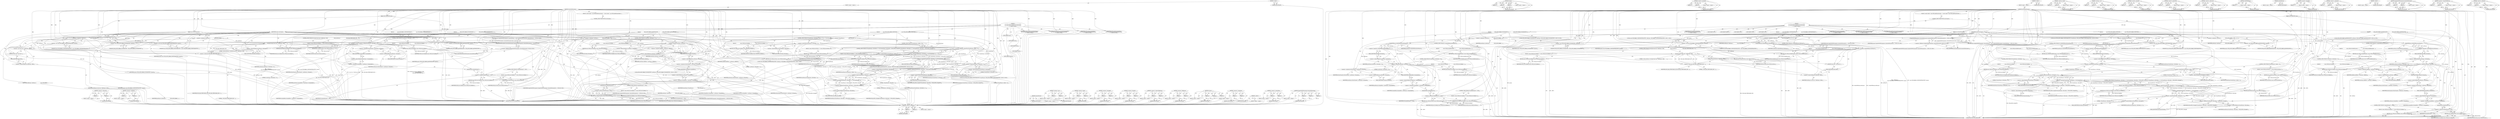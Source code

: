digraph "&lt;operator&gt;.notEquals" {
vulnerable_237 [label=<(METHOD,&lt;operator&gt;.subtraction)>];
vulnerable_238 [label=<(PARAM,p1)>];
vulnerable_239 [label=<(PARAM,p2)>];
vulnerable_240 [label=<(BLOCK,&lt;empty&gt;,&lt;empty&gt;)>];
vulnerable_241 [label=<(METHOD_RETURN,ANY)>];
vulnerable_262 [label=<(METHOD,&lt;operator&gt;.notEquals)>];
vulnerable_263 [label=<(PARAM,p1)>];
vulnerable_264 [label=<(PARAM,p2)>];
vulnerable_265 [label=<(BLOCK,&lt;empty&gt;,&lt;empty&gt;)>];
vulnerable_266 [label=<(METHOD_RETURN,ANY)>];
vulnerable_6 [label=<(METHOD,&lt;global&gt;)<SUB>1</SUB>>];
vulnerable_7 [label=<(BLOCK,&lt;empty&gt;,&lt;empty&gt;)<SUB>1</SUB>>];
vulnerable_8 [label=<(METHOD,internalSetParameter)<SUB>1</SUB>>];
vulnerable_9 [label=<(PARAM,OMX_INDEXTYPE index)<SUB>2</SUB>>];
vulnerable_10 [label=<(PARAM,const OMX_PTR params)<SUB>2</SUB>>];
vulnerable_11 [label=<(BLOCK,{
 switch (index) {
 case OMX_IndexParamStandar...,{
 switch (index) {
 case OMX_IndexParamStandar...)<SUB>2</SUB>>];
vulnerable_12 [label=<(CONTROL_STRUCTURE,SWITCH,switch(index))<SUB>3</SUB>>];
vulnerable_13 [label=<(IDENTIFIER,index,switch(index))<SUB>3</SUB>>];
vulnerable_14 [label="<(BLOCK,{
 case OMX_IndexParamStandardComponentRole:
 {...,{
 case OMX_IndexParamStandardComponentRole:
 {...)<SUB>3</SUB>>"];
vulnerable_15 [label=<(JUMP_TARGET,case)<SUB>4</SUB>>];
vulnerable_16 [label="<(IDENTIFIER,OMX_IndexParamStandardComponentRole,{
 case OMX_IndexParamStandardComponentRole:
 {...)<SUB>4</SUB>>"];
vulnerable_17 [label=<(BLOCK,{

             const OMX_PARAM_COMPONENTROLETY...,{

             const OMX_PARAM_COMPONENTROLETY...)<SUB>5</SUB>>];
vulnerable_18 [label="<(LOCAL,const OMX_PARAM_COMPONENTROLETYPE* roleParams: OMX_PARAM_COMPONENTROLETYPE*)<SUB>7</SUB>>"];
vulnerable_19 [label=<(&lt;operator&gt;.assignment,*roleParams =
                 (const OMX_PARAM...)<SUB>7</SUB>>];
vulnerable_20 [label=<(IDENTIFIER,roleParams,*roleParams =
                 (const OMX_PARAM...)<SUB>7</SUB>>];
vulnerable_21 [label=<(&lt;operator&gt;.cast,(const OMX_PARAM_COMPONENTROLETYPE *)params)<SUB>8</SUB>>];
vulnerable_22 [label=<(UNKNOWN,const OMX_PARAM_COMPONENTROLETYPE *,const OMX_PARAM_COMPONENTROLETYPE *)<SUB>8</SUB>>];
vulnerable_23 [label=<(IDENTIFIER,params,(const OMX_PARAM_COMPONENTROLETYPE *)params)<SUB>8</SUB>>];
vulnerable_24 [label=<(CONTROL_STRUCTURE,IF,if (strncmp((const char *)roleParams-&gt;cRole,
                         &quot;audio_encoder.aac&quot;,
                         OMX_MAX_STRINGNAME_SIZE - 1)))<SUB>10</SUB>>];
vulnerable_25 [label=<(strncmp,strncmp((const char *)roleParams-&gt;cRole,
      ...)<SUB>10</SUB>>];
vulnerable_26 [label=<(&lt;operator&gt;.cast,(const char *)roleParams-&gt;cRole)<SUB>10</SUB>>];
vulnerable_27 [label=<(UNKNOWN,const char *,const char *)<SUB>10</SUB>>];
vulnerable_28 [label=<(&lt;operator&gt;.indirectFieldAccess,roleParams-&gt;cRole)<SUB>10</SUB>>];
vulnerable_29 [label=<(IDENTIFIER,roleParams,(const char *)roleParams-&gt;cRole)<SUB>10</SUB>>];
vulnerable_30 [label=<(FIELD_IDENTIFIER,cRole,cRole)<SUB>10</SUB>>];
vulnerable_31 [label=<(LITERAL,&quot;audio_encoder.aac&quot;,strncmp((const char *)roleParams-&gt;cRole,
      ...)<SUB>11</SUB>>];
vulnerable_32 [label=<(&lt;operator&gt;.subtraction,OMX_MAX_STRINGNAME_SIZE - 1)<SUB>12</SUB>>];
vulnerable_33 [label=<(IDENTIFIER,OMX_MAX_STRINGNAME_SIZE,OMX_MAX_STRINGNAME_SIZE - 1)<SUB>12</SUB>>];
vulnerable_34 [label=<(LITERAL,1,OMX_MAX_STRINGNAME_SIZE - 1)<SUB>12</SUB>>];
vulnerable_35 [label=<(BLOCK,{
 return OMX_ErrorUndefined;
 },{
 return OMX_ErrorUndefined;
 })<SUB>12</SUB>>];
vulnerable_36 [label=<(RETURN,return OMX_ErrorUndefined;,return OMX_ErrorUndefined;)<SUB>13</SUB>>];
vulnerable_37 [label=<(IDENTIFIER,OMX_ErrorUndefined,return OMX_ErrorUndefined;)<SUB>13</SUB>>];
vulnerable_38 [label=<(RETURN,return OMX_ErrorNone;,return OMX_ErrorNone;)<SUB>16</SUB>>];
vulnerable_39 [label=<(IDENTIFIER,OMX_ErrorNone,return OMX_ErrorNone;)<SUB>16</SUB>>];
vulnerable_40 [label=<(JUMP_TARGET,case)<SUB>19</SUB>>];
vulnerable_41 [label="<(IDENTIFIER,OMX_IndexParamAudioPortFormat,{
 case OMX_IndexParamStandardComponentRole:
 {...)<SUB>19</SUB>>"];
vulnerable_42 [label=<(BLOCK,{

             const OMX_AUDIO_PARAM_PORTFORMA...,{

             const OMX_AUDIO_PARAM_PORTFORMA...)<SUB>20</SUB>>];
vulnerable_43 [label="<(LOCAL,const OMX_AUDIO_PARAM_PORTFORMATTYPE* formatParams: OMX_AUDIO_PARAM_PORTFORMATTYPE*)<SUB>22</SUB>>"];
vulnerable_44 [label=<(&lt;operator&gt;.assignment,*formatParams =
                 (const OMX_AUD...)<SUB>22</SUB>>];
vulnerable_45 [label=<(IDENTIFIER,formatParams,*formatParams =
                 (const OMX_AUD...)<SUB>22</SUB>>];
vulnerable_46 [label=<(&lt;operator&gt;.cast,(const OMX_AUDIO_PARAM_PORTFORMATTYPE *)params)<SUB>23</SUB>>];
vulnerable_47 [label=<(UNKNOWN,const OMX_AUDIO_PARAM_PORTFORMATTYPE *,const OMX_AUDIO_PARAM_PORTFORMATTYPE *)<SUB>23</SUB>>];
vulnerable_48 [label=<(IDENTIFIER,params,(const OMX_AUDIO_PARAM_PORTFORMATTYPE *)params)<SUB>23</SUB>>];
vulnerable_49 [label=<(CONTROL_STRUCTURE,IF,if (formatParams-&gt;nPortIndex &gt; 1))<SUB>25</SUB>>];
vulnerable_50 [label=<(&lt;operator&gt;.greaterThan,formatParams-&gt;nPortIndex &gt; 1)<SUB>25</SUB>>];
vulnerable_51 [label=<(&lt;operator&gt;.indirectFieldAccess,formatParams-&gt;nPortIndex)<SUB>25</SUB>>];
vulnerable_52 [label=<(IDENTIFIER,formatParams,formatParams-&gt;nPortIndex &gt; 1)<SUB>25</SUB>>];
vulnerable_53 [label=<(FIELD_IDENTIFIER,nPortIndex,nPortIndex)<SUB>25</SUB>>];
vulnerable_54 [label=<(LITERAL,1,formatParams-&gt;nPortIndex &gt; 1)<SUB>25</SUB>>];
vulnerable_55 [label=<(BLOCK,{
                 return OMX_ErrorUndefined;
 ...,{
                 return OMX_ErrorUndefined;
 ...)<SUB>25</SUB>>];
vulnerable_56 [label=<(RETURN,return OMX_ErrorUndefined;,return OMX_ErrorUndefined;)<SUB>26</SUB>>];
vulnerable_57 [label=<(IDENTIFIER,OMX_ErrorUndefined,return OMX_ErrorUndefined;)<SUB>26</SUB>>];
vulnerable_58 [label=<(CONTROL_STRUCTURE,IF,if (formatParams-&gt;nIndex &gt; 0))<SUB>29</SUB>>];
vulnerable_59 [label=<(&lt;operator&gt;.greaterThan,formatParams-&gt;nIndex &gt; 0)<SUB>29</SUB>>];
vulnerable_60 [label=<(&lt;operator&gt;.indirectFieldAccess,formatParams-&gt;nIndex)<SUB>29</SUB>>];
vulnerable_61 [label=<(IDENTIFIER,formatParams,formatParams-&gt;nIndex &gt; 0)<SUB>29</SUB>>];
vulnerable_62 [label=<(FIELD_IDENTIFIER,nIndex,nIndex)<SUB>29</SUB>>];
vulnerable_63 [label=<(LITERAL,0,formatParams-&gt;nIndex &gt; 0)<SUB>29</SUB>>];
vulnerable_64 [label=<(BLOCK,{
 return OMX_ErrorNoMore;
 },{
 return OMX_ErrorNoMore;
 })<SUB>29</SUB>>];
vulnerable_65 [label=<(RETURN,return OMX_ErrorNoMore;,return OMX_ErrorNoMore;)<SUB>30</SUB>>];
vulnerable_66 [label=<(IDENTIFIER,OMX_ErrorNoMore,return OMX_ErrorNoMore;)<SUB>30</SUB>>];
vulnerable_67 [label=<(CONTROL_STRUCTURE,IF,if ((formatParams-&gt;nPortIndex == 0
 &amp;&amp; formatParams-&gt;eEncoding != OMX_AUDIO_CodingPCM)
| (formatParams-&gt;nPortIndex == 1
 &amp;&amp; formatParams-&gt;eEncoding != OMX_AUDIO_CodingAAC)))<SUB>33</SUB>>];
vulnerable_68 [label=<(&lt;operator&gt;.logicalOr,(formatParams-&gt;nPortIndex == 0
 &amp;&amp; formatParams...)<SUB>33</SUB>>];
vulnerable_69 [label=<(&lt;operator&gt;.logicalAnd,formatParams-&gt;nPortIndex == 0
 &amp;&amp; formatParams-...)<SUB>33</SUB>>];
vulnerable_70 [label=<(&lt;operator&gt;.equals,formatParams-&gt;nPortIndex == 0)<SUB>33</SUB>>];
vulnerable_71 [label=<(&lt;operator&gt;.indirectFieldAccess,formatParams-&gt;nPortIndex)<SUB>33</SUB>>];
vulnerable_72 [label=<(IDENTIFIER,formatParams,formatParams-&gt;nPortIndex == 0)<SUB>33</SUB>>];
vulnerable_73 [label=<(FIELD_IDENTIFIER,nPortIndex,nPortIndex)<SUB>33</SUB>>];
vulnerable_74 [label=<(LITERAL,0,formatParams-&gt;nPortIndex == 0)<SUB>33</SUB>>];
vulnerable_75 [label=<(&lt;operator&gt;.notEquals,formatParams-&gt;eEncoding != OMX_AUDIO_CodingPCM)<SUB>34</SUB>>];
vulnerable_76 [label=<(&lt;operator&gt;.indirectFieldAccess,formatParams-&gt;eEncoding)<SUB>34</SUB>>];
vulnerable_77 [label=<(IDENTIFIER,formatParams,formatParams-&gt;eEncoding != OMX_AUDIO_CodingPCM)<SUB>34</SUB>>];
vulnerable_78 [label=<(FIELD_IDENTIFIER,eEncoding,eEncoding)<SUB>34</SUB>>];
vulnerable_79 [label=<(IDENTIFIER,OMX_AUDIO_CodingPCM,formatParams-&gt;eEncoding != OMX_AUDIO_CodingPCM)<SUB>34</SUB>>];
vulnerable_80 [label=<(&lt;operator&gt;.logicalAnd,formatParams-&gt;nPortIndex == 1
 &amp;&amp; formatParams-...)<SUB>35</SUB>>];
vulnerable_81 [label=<(&lt;operator&gt;.equals,formatParams-&gt;nPortIndex == 1)<SUB>35</SUB>>];
vulnerable_82 [label=<(&lt;operator&gt;.indirectFieldAccess,formatParams-&gt;nPortIndex)<SUB>35</SUB>>];
vulnerable_83 [label=<(IDENTIFIER,formatParams,formatParams-&gt;nPortIndex == 1)<SUB>35</SUB>>];
vulnerable_84 [label=<(FIELD_IDENTIFIER,nPortIndex,nPortIndex)<SUB>35</SUB>>];
vulnerable_85 [label=<(LITERAL,1,formatParams-&gt;nPortIndex == 1)<SUB>35</SUB>>];
vulnerable_86 [label=<(&lt;operator&gt;.notEquals,formatParams-&gt;eEncoding != OMX_AUDIO_CodingAAC)<SUB>36</SUB>>];
vulnerable_87 [label=<(&lt;operator&gt;.indirectFieldAccess,formatParams-&gt;eEncoding)<SUB>36</SUB>>];
vulnerable_88 [label=<(IDENTIFIER,formatParams,formatParams-&gt;eEncoding != OMX_AUDIO_CodingAAC)<SUB>36</SUB>>];
vulnerable_89 [label=<(FIELD_IDENTIFIER,eEncoding,eEncoding)<SUB>36</SUB>>];
vulnerable_90 [label=<(IDENTIFIER,OMX_AUDIO_CodingAAC,formatParams-&gt;eEncoding != OMX_AUDIO_CodingAAC)<SUB>36</SUB>>];
vulnerable_91 [label=<(BLOCK,{
 return OMX_ErrorUndefined;
 },{
 return OMX_ErrorUndefined;
 })<SUB>36</SUB>>];
vulnerable_92 [label=<(RETURN,return OMX_ErrorUndefined;,return OMX_ErrorUndefined;)<SUB>37</SUB>>];
vulnerable_93 [label=<(IDENTIFIER,OMX_ErrorUndefined,return OMX_ErrorUndefined;)<SUB>37</SUB>>];
vulnerable_94 [label=<(RETURN,return OMX_ErrorNone;,return OMX_ErrorNone;)<SUB>40</SUB>>];
vulnerable_95 [label=<(IDENTIFIER,OMX_ErrorNone,return OMX_ErrorNone;)<SUB>40</SUB>>];
vulnerable_96 [label=<(JUMP_TARGET,case)<SUB>43</SUB>>];
vulnerable_97 [label="<(IDENTIFIER,OMX_IndexParamAudioAac,{
 case OMX_IndexParamStandardComponentRole:
 {...)<SUB>43</SUB>>"];
vulnerable_98 [label=<(BLOCK,{

             OMX_AUDIO_PARAM_AACPROFILETYPE ...,{

             OMX_AUDIO_PARAM_AACPROFILETYPE ...)<SUB>44</SUB>>];
vulnerable_99 [label="<(LOCAL,OMX_AUDIO_PARAM_AACPROFILETYPE* aacParams: OMX_AUDIO_PARAM_AACPROFILETYPE*)<SUB>46</SUB>>"];
vulnerable_100 [label=<(&lt;operator&gt;.assignment,*aacParams =
                 (OMX_AUDIO_PARAM_...)<SUB>46</SUB>>];
vulnerable_101 [label=<(IDENTIFIER,aacParams,*aacParams =
                 (OMX_AUDIO_PARAM_...)<SUB>46</SUB>>];
vulnerable_102 [label=<(&lt;operator&gt;.cast,(OMX_AUDIO_PARAM_AACPROFILETYPE *)params)<SUB>47</SUB>>];
vulnerable_103 [label=<(UNKNOWN,OMX_AUDIO_PARAM_AACPROFILETYPE *,OMX_AUDIO_PARAM_AACPROFILETYPE *)<SUB>47</SUB>>];
vulnerable_104 [label=<(IDENTIFIER,params,(OMX_AUDIO_PARAM_AACPROFILETYPE *)params)<SUB>47</SUB>>];
vulnerable_105 [label=<(CONTROL_STRUCTURE,IF,if (aacParams-&gt;nPortIndex != 1))<SUB>49</SUB>>];
vulnerable_106 [label=<(&lt;operator&gt;.notEquals,aacParams-&gt;nPortIndex != 1)<SUB>49</SUB>>];
vulnerable_107 [label=<(&lt;operator&gt;.indirectFieldAccess,aacParams-&gt;nPortIndex)<SUB>49</SUB>>];
vulnerable_108 [label=<(IDENTIFIER,aacParams,aacParams-&gt;nPortIndex != 1)<SUB>49</SUB>>];
vulnerable_109 [label=<(FIELD_IDENTIFIER,nPortIndex,nPortIndex)<SUB>49</SUB>>];
vulnerable_110 [label=<(LITERAL,1,aacParams-&gt;nPortIndex != 1)<SUB>49</SUB>>];
vulnerable_111 [label=<(BLOCK,{
                 return OMX_ErrorUndefined;
 ...,{
                 return OMX_ErrorUndefined;
 ...)<SUB>49</SUB>>];
vulnerable_112 [label=<(RETURN,return OMX_ErrorUndefined;,return OMX_ErrorUndefined;)<SUB>50</SUB>>];
vulnerable_113 [label=<(IDENTIFIER,OMX_ErrorUndefined,return OMX_ErrorUndefined;)<SUB>50</SUB>>];
vulnerable_114 [label=<(&lt;operator&gt;.assignment,mBitRate = aacParams-&gt;nBitRate)<SUB>53</SUB>>];
vulnerable_115 [label=<(IDENTIFIER,mBitRate,mBitRate = aacParams-&gt;nBitRate)<SUB>53</SUB>>];
vulnerable_116 [label=<(&lt;operator&gt;.indirectFieldAccess,aacParams-&gt;nBitRate)<SUB>53</SUB>>];
vulnerable_117 [label=<(IDENTIFIER,aacParams,mBitRate = aacParams-&gt;nBitRate)<SUB>53</SUB>>];
vulnerable_118 [label=<(FIELD_IDENTIFIER,nBitRate,nBitRate)<SUB>53</SUB>>];
vulnerable_119 [label=<(&lt;operator&gt;.assignment,mNumChannels = aacParams-&gt;nChannels)<SUB>54</SUB>>];
vulnerable_120 [label=<(IDENTIFIER,mNumChannels,mNumChannels = aacParams-&gt;nChannels)<SUB>54</SUB>>];
vulnerable_121 [label=<(&lt;operator&gt;.indirectFieldAccess,aacParams-&gt;nChannels)<SUB>54</SUB>>];
vulnerable_122 [label=<(IDENTIFIER,aacParams,mNumChannels = aacParams-&gt;nChannels)<SUB>54</SUB>>];
vulnerable_123 [label=<(FIELD_IDENTIFIER,nChannels,nChannels)<SUB>54</SUB>>];
vulnerable_124 [label=<(&lt;operator&gt;.assignment,mSampleRate = aacParams-&gt;nSampleRate)<SUB>55</SUB>>];
vulnerable_125 [label=<(IDENTIFIER,mSampleRate,mSampleRate = aacParams-&gt;nSampleRate)<SUB>55</SUB>>];
vulnerable_126 [label=<(&lt;operator&gt;.indirectFieldAccess,aacParams-&gt;nSampleRate)<SUB>55</SUB>>];
vulnerable_127 [label=<(IDENTIFIER,aacParams,mSampleRate = aacParams-&gt;nSampleRate)<SUB>55</SUB>>];
vulnerable_128 [label=<(FIELD_IDENTIFIER,nSampleRate,nSampleRate)<SUB>55</SUB>>];
vulnerable_129 [label=<(CONTROL_STRUCTURE,IF,if (setAudioParams() != OK))<SUB>57</SUB>>];
vulnerable_130 [label=<(&lt;operator&gt;.notEquals,setAudioParams() != OK)<SUB>57</SUB>>];
vulnerable_131 [label=<(setAudioParams,setAudioParams())<SUB>57</SUB>>];
vulnerable_132 [label=<(IDENTIFIER,OK,setAudioParams() != OK)<SUB>57</SUB>>];
vulnerable_133 [label=<(BLOCK,{
 return OMX_ErrorUndefined;
 },{
 return OMX_ErrorUndefined;
 })<SUB>57</SUB>>];
vulnerable_134 [label=<(RETURN,return OMX_ErrorUndefined;,return OMX_ErrorUndefined;)<SUB>58</SUB>>];
vulnerable_135 [label=<(IDENTIFIER,OMX_ErrorUndefined,return OMX_ErrorUndefined;)<SUB>58</SUB>>];
vulnerable_136 [label=<(RETURN,return OMX_ErrorNone;,return OMX_ErrorNone;)<SUB>61</SUB>>];
vulnerable_137 [label=<(IDENTIFIER,OMX_ErrorNone,return OMX_ErrorNone;)<SUB>61</SUB>>];
vulnerable_138 [label=<(JUMP_TARGET,case)<SUB>64</SUB>>];
vulnerable_139 [label="<(IDENTIFIER,OMX_IndexParamAudioPcm,{
 case OMX_IndexParamStandardComponentRole:
 {...)<SUB>64</SUB>>"];
vulnerable_140 [label=<(BLOCK,{

             OMX_AUDIO_PARAM_PCMMODETYPE *pc...,{

             OMX_AUDIO_PARAM_PCMMODETYPE *pc...)<SUB>65</SUB>>];
vulnerable_141 [label="<(LOCAL,OMX_AUDIO_PARAM_PCMMODETYPE* pcmParams: OMX_AUDIO_PARAM_PCMMODETYPE*)<SUB>67</SUB>>"];
vulnerable_142 [label=<(&lt;operator&gt;.assignment,*pcmParams =
                 (OMX_AUDIO_PARAM_...)<SUB>67</SUB>>];
vulnerable_143 [label=<(IDENTIFIER,pcmParams,*pcmParams =
                 (OMX_AUDIO_PARAM_...)<SUB>67</SUB>>];
vulnerable_144 [label=<(&lt;operator&gt;.cast,(OMX_AUDIO_PARAM_PCMMODETYPE *)params)<SUB>68</SUB>>];
vulnerable_145 [label=<(UNKNOWN,OMX_AUDIO_PARAM_PCMMODETYPE *,OMX_AUDIO_PARAM_PCMMODETYPE *)<SUB>68</SUB>>];
vulnerable_146 [label=<(IDENTIFIER,params,(OMX_AUDIO_PARAM_PCMMODETYPE *)params)<SUB>68</SUB>>];
vulnerable_147 [label=<(CONTROL_STRUCTURE,IF,if (pcmParams-&gt;nPortIndex != 0))<SUB>70</SUB>>];
vulnerable_148 [label=<(&lt;operator&gt;.notEquals,pcmParams-&gt;nPortIndex != 0)<SUB>70</SUB>>];
vulnerable_149 [label=<(&lt;operator&gt;.indirectFieldAccess,pcmParams-&gt;nPortIndex)<SUB>70</SUB>>];
vulnerable_150 [label=<(IDENTIFIER,pcmParams,pcmParams-&gt;nPortIndex != 0)<SUB>70</SUB>>];
vulnerable_151 [label=<(FIELD_IDENTIFIER,nPortIndex,nPortIndex)<SUB>70</SUB>>];
vulnerable_152 [label=<(LITERAL,0,pcmParams-&gt;nPortIndex != 0)<SUB>70</SUB>>];
vulnerable_153 [label=<(BLOCK,{
                 return OMX_ErrorUndefined;
 ...,{
                 return OMX_ErrorUndefined;
 ...)<SUB>70</SUB>>];
vulnerable_154 [label=<(RETURN,return OMX_ErrorUndefined;,return OMX_ErrorUndefined;)<SUB>71</SUB>>];
vulnerable_155 [label=<(IDENTIFIER,OMX_ErrorUndefined,return OMX_ErrorUndefined;)<SUB>71</SUB>>];
vulnerable_156 [label=<(&lt;operator&gt;.assignment,mNumChannels = pcmParams-&gt;nChannels)<SUB>74</SUB>>];
vulnerable_157 [label=<(IDENTIFIER,mNumChannels,mNumChannels = pcmParams-&gt;nChannels)<SUB>74</SUB>>];
vulnerable_158 [label=<(&lt;operator&gt;.indirectFieldAccess,pcmParams-&gt;nChannels)<SUB>74</SUB>>];
vulnerable_159 [label=<(IDENTIFIER,pcmParams,mNumChannels = pcmParams-&gt;nChannels)<SUB>74</SUB>>];
vulnerable_160 [label=<(FIELD_IDENTIFIER,nChannels,nChannels)<SUB>74</SUB>>];
vulnerable_161 [label=<(&lt;operator&gt;.assignment,mSampleRate = pcmParams-&gt;nSamplingRate)<SUB>75</SUB>>];
vulnerable_162 [label=<(IDENTIFIER,mSampleRate,mSampleRate = pcmParams-&gt;nSamplingRate)<SUB>75</SUB>>];
vulnerable_163 [label=<(&lt;operator&gt;.indirectFieldAccess,pcmParams-&gt;nSamplingRate)<SUB>75</SUB>>];
vulnerable_164 [label=<(IDENTIFIER,pcmParams,mSampleRate = pcmParams-&gt;nSamplingRate)<SUB>75</SUB>>];
vulnerable_165 [label=<(FIELD_IDENTIFIER,nSamplingRate,nSamplingRate)<SUB>75</SUB>>];
vulnerable_166 [label=<(CONTROL_STRUCTURE,IF,if (setAudioParams() != OK))<SUB>77</SUB>>];
vulnerable_167 [label=<(&lt;operator&gt;.notEquals,setAudioParams() != OK)<SUB>77</SUB>>];
vulnerable_168 [label=<(setAudioParams,setAudioParams())<SUB>77</SUB>>];
vulnerable_169 [label=<(IDENTIFIER,OK,setAudioParams() != OK)<SUB>77</SUB>>];
vulnerable_170 [label=<(BLOCK,{
 return OMX_ErrorUndefined;
 },{
 return OMX_ErrorUndefined;
 })<SUB>77</SUB>>];
vulnerable_171 [label=<(RETURN,return OMX_ErrorUndefined;,return OMX_ErrorUndefined;)<SUB>78</SUB>>];
vulnerable_172 [label=<(IDENTIFIER,OMX_ErrorUndefined,return OMX_ErrorUndefined;)<SUB>78</SUB>>];
vulnerable_173 [label=<(RETURN,return OMX_ErrorNone;,return OMX_ErrorNone;)<SUB>81</SUB>>];
vulnerable_174 [label=<(IDENTIFIER,OMX_ErrorNone,return OMX_ErrorNone;)<SUB>81</SUB>>];
vulnerable_175 [label=<(JUMP_TARGET,default)<SUB>85</SUB>>];
vulnerable_176 [label="<(RETURN,return SimpleSoftOMXComponent::internalSetParam...,return SimpleSoftOMXComponent::internalSetParam...)<SUB>86</SUB>>"];
vulnerable_177 [label="<(SimpleSoftOMXComponent.internalSetParameter,SimpleSoftOMXComponent::internalSetParameter(in...)<SUB>86</SUB>>"];
vulnerable_178 [label="<(&lt;operator&gt;.fieldAccess,SimpleSoftOMXComponent::internalSetParameter)<SUB>86</SUB>>"];
vulnerable_179 [label="<(IDENTIFIER,SimpleSoftOMXComponent,SimpleSoftOMXComponent::internalSetParameter(in...)<SUB>86</SUB>>"];
vulnerable_180 [label=<(FIELD_IDENTIFIER,internalSetParameter,internalSetParameter)<SUB>86</SUB>>];
vulnerable_181 [label="<(IDENTIFIER,index,SimpleSoftOMXComponent::internalSetParameter(in...)<SUB>86</SUB>>"];
vulnerable_182 [label="<(IDENTIFIER,params,SimpleSoftOMXComponent::internalSetParameter(in...)<SUB>86</SUB>>"];
vulnerable_183 [label=<(METHOD_RETURN,OMX_ERRORTYPE)<SUB>1</SUB>>];
vulnerable_185 [label=<(METHOD_RETURN,ANY)<SUB>1</SUB>>];
vulnerable_267 [label=<(METHOD,setAudioParams)>];
vulnerable_268 [label=<(BLOCK,&lt;empty&gt;,&lt;empty&gt;)>];
vulnerable_269 [label=<(METHOD_RETURN,ANY)>];
vulnerable_221 [label=<(METHOD,&lt;operator&gt;.cast)>];
vulnerable_222 [label=<(PARAM,p1)>];
vulnerable_223 [label=<(PARAM,p2)>];
vulnerable_224 [label=<(BLOCK,&lt;empty&gt;,&lt;empty&gt;)>];
vulnerable_225 [label=<(METHOD_RETURN,ANY)>];
vulnerable_257 [label=<(METHOD,&lt;operator&gt;.equals)>];
vulnerable_258 [label=<(PARAM,p1)>];
vulnerable_259 [label=<(PARAM,p2)>];
vulnerable_260 [label=<(BLOCK,&lt;empty&gt;,&lt;empty&gt;)>];
vulnerable_261 [label=<(METHOD_RETURN,ANY)>];
vulnerable_252 [label=<(METHOD,&lt;operator&gt;.logicalAnd)>];
vulnerable_253 [label=<(PARAM,p1)>];
vulnerable_254 [label=<(PARAM,p2)>];
vulnerable_255 [label=<(BLOCK,&lt;empty&gt;,&lt;empty&gt;)>];
vulnerable_256 [label=<(METHOD_RETURN,ANY)>];
vulnerable_247 [label=<(METHOD,&lt;operator&gt;.logicalOr)>];
vulnerable_248 [label=<(PARAM,p1)>];
vulnerable_249 [label=<(PARAM,p2)>];
vulnerable_250 [label=<(BLOCK,&lt;empty&gt;,&lt;empty&gt;)>];
vulnerable_251 [label=<(METHOD_RETURN,ANY)>];
vulnerable_232 [label=<(METHOD,&lt;operator&gt;.indirectFieldAccess)>];
vulnerable_233 [label=<(PARAM,p1)>];
vulnerable_234 [label=<(PARAM,p2)>];
vulnerable_235 [label=<(BLOCK,&lt;empty&gt;,&lt;empty&gt;)>];
vulnerable_236 [label=<(METHOD_RETURN,ANY)>];
vulnerable_276 [label=<(METHOD,&lt;operator&gt;.fieldAccess)>];
vulnerable_277 [label=<(PARAM,p1)>];
vulnerable_278 [label=<(PARAM,p2)>];
vulnerable_279 [label=<(BLOCK,&lt;empty&gt;,&lt;empty&gt;)>];
vulnerable_280 [label=<(METHOD_RETURN,ANY)>];
vulnerable_226 [label=<(METHOD,strncmp)>];
vulnerable_227 [label=<(PARAM,p1)>];
vulnerable_228 [label=<(PARAM,p2)>];
vulnerable_229 [label=<(PARAM,p3)>];
vulnerable_230 [label=<(BLOCK,&lt;empty&gt;,&lt;empty&gt;)>];
vulnerable_231 [label=<(METHOD_RETURN,ANY)>];
vulnerable_216 [label=<(METHOD,&lt;operator&gt;.assignment)>];
vulnerable_217 [label=<(PARAM,p1)>];
vulnerable_218 [label=<(PARAM,p2)>];
vulnerable_219 [label=<(BLOCK,&lt;empty&gt;,&lt;empty&gt;)>];
vulnerable_220 [label=<(METHOD_RETURN,ANY)>];
vulnerable_210 [label=<(METHOD,&lt;global&gt;)<SUB>1</SUB>>];
vulnerable_211 [label=<(BLOCK,&lt;empty&gt;,&lt;empty&gt;)>];
vulnerable_212 [label=<(METHOD_RETURN,ANY)>];
vulnerable_242 [label=<(METHOD,&lt;operator&gt;.greaterThan)>];
vulnerable_243 [label=<(PARAM,p1)>];
vulnerable_244 [label=<(PARAM,p2)>];
vulnerable_245 [label=<(BLOCK,&lt;empty&gt;,&lt;empty&gt;)>];
vulnerable_246 [label=<(METHOD_RETURN,ANY)>];
vulnerable_270 [label=<(METHOD,SimpleSoftOMXComponent.internalSetParameter)>];
vulnerable_271 [label=<(PARAM,p1)>];
vulnerable_272 [label=<(PARAM,p2)>];
vulnerable_273 [label=<(PARAM,p3)>];
vulnerable_274 [label=<(BLOCK,&lt;empty&gt;,&lt;empty&gt;)>];
vulnerable_275 [label=<(METHOD_RETURN,ANY)>];
fixed_312 [label=<(METHOD,&lt;operator&gt;.fieldAccess)>];
fixed_313 [label=<(PARAM,p1)>];
fixed_314 [label=<(PARAM,p2)>];
fixed_315 [label=<(BLOCK,&lt;empty&gt;,&lt;empty&gt;)>];
fixed_316 [label=<(METHOD_RETURN,ANY)>];
fixed_262 [label=<(METHOD,strncmp)>];
fixed_263 [label=<(PARAM,p1)>];
fixed_264 [label=<(PARAM,p2)>];
fixed_265 [label=<(PARAM,p3)>];
fixed_266 [label=<(BLOCK,&lt;empty&gt;,&lt;empty&gt;)>];
fixed_267 [label=<(METHOD_RETURN,ANY)>];
fixed_288 [label=<(METHOD,&lt;operator&gt;.logicalAnd)>];
fixed_289 [label=<(PARAM,p1)>];
fixed_290 [label=<(PARAM,p2)>];
fixed_291 [label=<(BLOCK,&lt;empty&gt;,&lt;empty&gt;)>];
fixed_292 [label=<(METHOD_RETURN,ANY)>];
fixed_6 [label=<(METHOD,&lt;global&gt;)<SUB>1</SUB>>];
fixed_7 [label=<(BLOCK,&lt;empty&gt;,&lt;empty&gt;)<SUB>1</SUB>>];
fixed_8 [label=<(METHOD,internalSetParameter)<SUB>1</SUB>>];
fixed_9 [label=<(PARAM,OMX_INDEXTYPE index)<SUB>2</SUB>>];
fixed_10 [label=<(PARAM,const OMX_PTR params)<SUB>2</SUB>>];
fixed_11 [label=<(BLOCK,{
 switch (index) {
 case OMX_IndexParamStandar...,{
 switch (index) {
 case OMX_IndexParamStandar...)<SUB>2</SUB>>];
fixed_12 [label=<(CONTROL_STRUCTURE,SWITCH,switch(index))<SUB>3</SUB>>];
fixed_13 [label=<(IDENTIFIER,index,switch(index))<SUB>3</SUB>>];
fixed_14 [label="<(BLOCK,{
 case OMX_IndexParamStandardComponentRole:
 {...,{
 case OMX_IndexParamStandardComponentRole:
 {...)<SUB>3</SUB>>"];
fixed_15 [label=<(JUMP_TARGET,case)<SUB>4</SUB>>];
fixed_16 [label="<(IDENTIFIER,OMX_IndexParamStandardComponentRole,{
 case OMX_IndexParamStandardComponentRole:
 {...)<SUB>4</SUB>>"];
fixed_17 [label=<(BLOCK,{

             const OMX_PARAM_COMPONENTROLETY...,{

             const OMX_PARAM_COMPONENTROLETY...)<SUB>5</SUB>>];
fixed_18 [label="<(LOCAL,const OMX_PARAM_COMPONENTROLETYPE* roleParams: OMX_PARAM_COMPONENTROLETYPE*)<SUB>7</SUB>>"];
fixed_19 [label=<(&lt;operator&gt;.assignment,*roleParams =
                 (const OMX_PARAM...)<SUB>7</SUB>>];
fixed_20 [label=<(IDENTIFIER,roleParams,*roleParams =
                 (const OMX_PARAM...)<SUB>7</SUB>>];
fixed_21 [label=<(&lt;operator&gt;.cast,(const OMX_PARAM_COMPONENTROLETYPE *)params)<SUB>8</SUB>>];
fixed_22 [label=<(UNKNOWN,const OMX_PARAM_COMPONENTROLETYPE *,const OMX_PARAM_COMPONENTROLETYPE *)<SUB>8</SUB>>];
fixed_23 [label=<(IDENTIFIER,params,(const OMX_PARAM_COMPONENTROLETYPE *)params)<SUB>8</SUB>>];
fixed_24 [label=<(CONTROL_STRUCTURE,IF,if (!isValidOMXParam(roleParams)))<SUB>10</SUB>>];
fixed_25 [label=<(&lt;operator&gt;.logicalNot,!isValidOMXParam(roleParams))<SUB>10</SUB>>];
fixed_26 [label=<(isValidOMXParam,isValidOMXParam(roleParams))<SUB>10</SUB>>];
fixed_27 [label=<(IDENTIFIER,roleParams,isValidOMXParam(roleParams))<SUB>10</SUB>>];
fixed_28 [label=<(BLOCK,{
                return OMX_ErrorBadParameter;...,{
                return OMX_ErrorBadParameter;...)<SUB>10</SUB>>];
fixed_29 [label=<(RETURN,return OMX_ErrorBadParameter;,return OMX_ErrorBadParameter;)<SUB>11</SUB>>];
fixed_30 [label=<(IDENTIFIER,OMX_ErrorBadParameter,return OMX_ErrorBadParameter;)<SUB>11</SUB>>];
fixed_31 [label=<(CONTROL_STRUCTURE,IF,if (strncmp((const char *)roleParams-&gt;cRole,
                         &quot;audio_encoder.aac&quot;,
                         OMX_MAX_STRINGNAME_SIZE - 1)))<SUB>14</SUB>>];
fixed_32 [label=<(strncmp,strncmp((const char *)roleParams-&gt;cRole,
      ...)<SUB>14</SUB>>];
fixed_33 [label=<(&lt;operator&gt;.cast,(const char *)roleParams-&gt;cRole)<SUB>14</SUB>>];
fixed_34 [label=<(UNKNOWN,const char *,const char *)<SUB>14</SUB>>];
fixed_35 [label=<(&lt;operator&gt;.indirectFieldAccess,roleParams-&gt;cRole)<SUB>14</SUB>>];
fixed_36 [label=<(IDENTIFIER,roleParams,(const char *)roleParams-&gt;cRole)<SUB>14</SUB>>];
fixed_37 [label=<(FIELD_IDENTIFIER,cRole,cRole)<SUB>14</SUB>>];
fixed_38 [label=<(LITERAL,&quot;audio_encoder.aac&quot;,strncmp((const char *)roleParams-&gt;cRole,
      ...)<SUB>15</SUB>>];
fixed_39 [label=<(&lt;operator&gt;.subtraction,OMX_MAX_STRINGNAME_SIZE - 1)<SUB>16</SUB>>];
fixed_40 [label=<(IDENTIFIER,OMX_MAX_STRINGNAME_SIZE,OMX_MAX_STRINGNAME_SIZE - 1)<SUB>16</SUB>>];
fixed_41 [label=<(LITERAL,1,OMX_MAX_STRINGNAME_SIZE - 1)<SUB>16</SUB>>];
fixed_42 [label=<(BLOCK,{
 return OMX_ErrorUndefined;
 },{
 return OMX_ErrorUndefined;
 })<SUB>16</SUB>>];
fixed_43 [label=<(RETURN,return OMX_ErrorUndefined;,return OMX_ErrorUndefined;)<SUB>17</SUB>>];
fixed_44 [label=<(IDENTIFIER,OMX_ErrorUndefined,return OMX_ErrorUndefined;)<SUB>17</SUB>>];
fixed_45 [label=<(RETURN,return OMX_ErrorNone;,return OMX_ErrorNone;)<SUB>20</SUB>>];
fixed_46 [label=<(IDENTIFIER,OMX_ErrorNone,return OMX_ErrorNone;)<SUB>20</SUB>>];
fixed_47 [label=<(JUMP_TARGET,case)<SUB>23</SUB>>];
fixed_48 [label="<(IDENTIFIER,OMX_IndexParamAudioPortFormat,{
 case OMX_IndexParamStandardComponentRole:
 {...)<SUB>23</SUB>>"];
fixed_49 [label=<(BLOCK,{

             const OMX_AUDIO_PARAM_PORTFORMA...,{

             const OMX_AUDIO_PARAM_PORTFORMA...)<SUB>24</SUB>>];
fixed_50 [label="<(LOCAL,const OMX_AUDIO_PARAM_PORTFORMATTYPE* formatParams: OMX_AUDIO_PARAM_PORTFORMATTYPE*)<SUB>26</SUB>>"];
fixed_51 [label=<(&lt;operator&gt;.assignment,*formatParams =
                 (const OMX_AUD...)<SUB>26</SUB>>];
fixed_52 [label=<(IDENTIFIER,formatParams,*formatParams =
                 (const OMX_AUD...)<SUB>26</SUB>>];
fixed_53 [label=<(&lt;operator&gt;.cast,(const OMX_AUDIO_PARAM_PORTFORMATTYPE *)params)<SUB>27</SUB>>];
fixed_54 [label=<(UNKNOWN,const OMX_AUDIO_PARAM_PORTFORMATTYPE *,const OMX_AUDIO_PARAM_PORTFORMATTYPE *)<SUB>27</SUB>>];
fixed_55 [label=<(IDENTIFIER,params,(const OMX_AUDIO_PARAM_PORTFORMATTYPE *)params)<SUB>27</SUB>>];
fixed_56 [label=<(CONTROL_STRUCTURE,IF,if (!isValidOMXParam(formatParams)))<SUB>29</SUB>>];
fixed_57 [label=<(&lt;operator&gt;.logicalNot,!isValidOMXParam(formatParams))<SUB>29</SUB>>];
fixed_58 [label=<(isValidOMXParam,isValidOMXParam(formatParams))<SUB>29</SUB>>];
fixed_59 [label=<(IDENTIFIER,formatParams,isValidOMXParam(formatParams))<SUB>29</SUB>>];
fixed_60 [label=<(BLOCK,{
                return OMX_ErrorBadParameter;...,{
                return OMX_ErrorBadParameter;...)<SUB>29</SUB>>];
fixed_61 [label=<(RETURN,return OMX_ErrorBadParameter;,return OMX_ErrorBadParameter;)<SUB>30</SUB>>];
fixed_62 [label=<(IDENTIFIER,OMX_ErrorBadParameter,return OMX_ErrorBadParameter;)<SUB>30</SUB>>];
fixed_63 [label=<(CONTROL_STRUCTURE,IF,if (formatParams-&gt;nPortIndex &gt; 1))<SUB>33</SUB>>];
fixed_64 [label=<(&lt;operator&gt;.greaterThan,formatParams-&gt;nPortIndex &gt; 1)<SUB>33</SUB>>];
fixed_65 [label=<(&lt;operator&gt;.indirectFieldAccess,formatParams-&gt;nPortIndex)<SUB>33</SUB>>];
fixed_66 [label=<(IDENTIFIER,formatParams,formatParams-&gt;nPortIndex &gt; 1)<SUB>33</SUB>>];
fixed_67 [label=<(FIELD_IDENTIFIER,nPortIndex,nPortIndex)<SUB>33</SUB>>];
fixed_68 [label=<(LITERAL,1,formatParams-&gt;nPortIndex &gt; 1)<SUB>33</SUB>>];
fixed_69 [label=<(BLOCK,{
                 return OMX_ErrorUndefined;
 ...,{
                 return OMX_ErrorUndefined;
 ...)<SUB>33</SUB>>];
fixed_70 [label=<(RETURN,return OMX_ErrorUndefined;,return OMX_ErrorUndefined;)<SUB>34</SUB>>];
fixed_71 [label=<(IDENTIFIER,OMX_ErrorUndefined,return OMX_ErrorUndefined;)<SUB>34</SUB>>];
fixed_72 [label=<(CONTROL_STRUCTURE,IF,if (formatParams-&gt;nIndex &gt; 0))<SUB>37</SUB>>];
fixed_73 [label=<(&lt;operator&gt;.greaterThan,formatParams-&gt;nIndex &gt; 0)<SUB>37</SUB>>];
fixed_74 [label=<(&lt;operator&gt;.indirectFieldAccess,formatParams-&gt;nIndex)<SUB>37</SUB>>];
fixed_75 [label=<(IDENTIFIER,formatParams,formatParams-&gt;nIndex &gt; 0)<SUB>37</SUB>>];
fixed_76 [label=<(FIELD_IDENTIFIER,nIndex,nIndex)<SUB>37</SUB>>];
fixed_77 [label=<(LITERAL,0,formatParams-&gt;nIndex &gt; 0)<SUB>37</SUB>>];
fixed_78 [label=<(BLOCK,{
 return OMX_ErrorNoMore;
 },{
 return OMX_ErrorNoMore;
 })<SUB>37</SUB>>];
fixed_79 [label=<(RETURN,return OMX_ErrorNoMore;,return OMX_ErrorNoMore;)<SUB>38</SUB>>];
fixed_80 [label=<(IDENTIFIER,OMX_ErrorNoMore,return OMX_ErrorNoMore;)<SUB>38</SUB>>];
fixed_81 [label=<(CONTROL_STRUCTURE,IF,if ((formatParams-&gt;nPortIndex == 0
 &amp;&amp; formatParams-&gt;eEncoding != OMX_AUDIO_CodingPCM)
| (formatParams-&gt;nPortIndex == 1
 &amp;&amp; formatParams-&gt;eEncoding != OMX_AUDIO_CodingAAC)))<SUB>41</SUB>>];
fixed_82 [label=<(&lt;operator&gt;.logicalOr,(formatParams-&gt;nPortIndex == 0
 &amp;&amp; formatParams...)<SUB>41</SUB>>];
fixed_83 [label=<(&lt;operator&gt;.logicalAnd,formatParams-&gt;nPortIndex == 0
 &amp;&amp; formatParams-...)<SUB>41</SUB>>];
fixed_84 [label=<(&lt;operator&gt;.equals,formatParams-&gt;nPortIndex == 0)<SUB>41</SUB>>];
fixed_85 [label=<(&lt;operator&gt;.indirectFieldAccess,formatParams-&gt;nPortIndex)<SUB>41</SUB>>];
fixed_86 [label=<(IDENTIFIER,formatParams,formatParams-&gt;nPortIndex == 0)<SUB>41</SUB>>];
fixed_87 [label=<(FIELD_IDENTIFIER,nPortIndex,nPortIndex)<SUB>41</SUB>>];
fixed_88 [label=<(LITERAL,0,formatParams-&gt;nPortIndex == 0)<SUB>41</SUB>>];
fixed_89 [label=<(&lt;operator&gt;.notEquals,formatParams-&gt;eEncoding != OMX_AUDIO_CodingPCM)<SUB>42</SUB>>];
fixed_90 [label=<(&lt;operator&gt;.indirectFieldAccess,formatParams-&gt;eEncoding)<SUB>42</SUB>>];
fixed_91 [label=<(IDENTIFIER,formatParams,formatParams-&gt;eEncoding != OMX_AUDIO_CodingPCM)<SUB>42</SUB>>];
fixed_92 [label=<(FIELD_IDENTIFIER,eEncoding,eEncoding)<SUB>42</SUB>>];
fixed_93 [label=<(IDENTIFIER,OMX_AUDIO_CodingPCM,formatParams-&gt;eEncoding != OMX_AUDIO_CodingPCM)<SUB>42</SUB>>];
fixed_94 [label=<(&lt;operator&gt;.logicalAnd,formatParams-&gt;nPortIndex == 1
 &amp;&amp; formatParams-...)<SUB>43</SUB>>];
fixed_95 [label=<(&lt;operator&gt;.equals,formatParams-&gt;nPortIndex == 1)<SUB>43</SUB>>];
fixed_96 [label=<(&lt;operator&gt;.indirectFieldAccess,formatParams-&gt;nPortIndex)<SUB>43</SUB>>];
fixed_97 [label=<(IDENTIFIER,formatParams,formatParams-&gt;nPortIndex == 1)<SUB>43</SUB>>];
fixed_98 [label=<(FIELD_IDENTIFIER,nPortIndex,nPortIndex)<SUB>43</SUB>>];
fixed_99 [label=<(LITERAL,1,formatParams-&gt;nPortIndex == 1)<SUB>43</SUB>>];
fixed_100 [label=<(&lt;operator&gt;.notEquals,formatParams-&gt;eEncoding != OMX_AUDIO_CodingAAC)<SUB>44</SUB>>];
fixed_101 [label=<(&lt;operator&gt;.indirectFieldAccess,formatParams-&gt;eEncoding)<SUB>44</SUB>>];
fixed_102 [label=<(IDENTIFIER,formatParams,formatParams-&gt;eEncoding != OMX_AUDIO_CodingAAC)<SUB>44</SUB>>];
fixed_103 [label=<(FIELD_IDENTIFIER,eEncoding,eEncoding)<SUB>44</SUB>>];
fixed_104 [label=<(IDENTIFIER,OMX_AUDIO_CodingAAC,formatParams-&gt;eEncoding != OMX_AUDIO_CodingAAC)<SUB>44</SUB>>];
fixed_105 [label=<(BLOCK,{
 return OMX_ErrorUndefined;
 },{
 return OMX_ErrorUndefined;
 })<SUB>44</SUB>>];
fixed_106 [label=<(RETURN,return OMX_ErrorUndefined;,return OMX_ErrorUndefined;)<SUB>45</SUB>>];
fixed_107 [label=<(IDENTIFIER,OMX_ErrorUndefined,return OMX_ErrorUndefined;)<SUB>45</SUB>>];
fixed_108 [label=<(RETURN,return OMX_ErrorNone;,return OMX_ErrorNone;)<SUB>48</SUB>>];
fixed_109 [label=<(IDENTIFIER,OMX_ErrorNone,return OMX_ErrorNone;)<SUB>48</SUB>>];
fixed_110 [label=<(JUMP_TARGET,case)<SUB>51</SUB>>];
fixed_111 [label="<(IDENTIFIER,OMX_IndexParamAudioAac,{
 case OMX_IndexParamStandardComponentRole:
 {...)<SUB>51</SUB>>"];
fixed_112 [label=<(BLOCK,{

             OMX_AUDIO_PARAM_AACPROFILETYPE ...,{

             OMX_AUDIO_PARAM_AACPROFILETYPE ...)<SUB>52</SUB>>];
fixed_113 [label="<(LOCAL,OMX_AUDIO_PARAM_AACPROFILETYPE* aacParams: OMX_AUDIO_PARAM_AACPROFILETYPE*)<SUB>54</SUB>>"];
fixed_114 [label=<(&lt;operator&gt;.assignment,*aacParams =
                 (OMX_AUDIO_PARAM_...)<SUB>54</SUB>>];
fixed_115 [label=<(IDENTIFIER,aacParams,*aacParams =
                 (OMX_AUDIO_PARAM_...)<SUB>54</SUB>>];
fixed_116 [label=<(&lt;operator&gt;.cast,(OMX_AUDIO_PARAM_AACPROFILETYPE *)params)<SUB>55</SUB>>];
fixed_117 [label=<(UNKNOWN,OMX_AUDIO_PARAM_AACPROFILETYPE *,OMX_AUDIO_PARAM_AACPROFILETYPE *)<SUB>55</SUB>>];
fixed_118 [label=<(IDENTIFIER,params,(OMX_AUDIO_PARAM_AACPROFILETYPE *)params)<SUB>55</SUB>>];
fixed_119 [label=<(CONTROL_STRUCTURE,IF,if (!isValidOMXParam(aacParams)))<SUB>57</SUB>>];
fixed_120 [label=<(&lt;operator&gt;.logicalNot,!isValidOMXParam(aacParams))<SUB>57</SUB>>];
fixed_121 [label=<(isValidOMXParam,isValidOMXParam(aacParams))<SUB>57</SUB>>];
fixed_122 [label=<(IDENTIFIER,aacParams,isValidOMXParam(aacParams))<SUB>57</SUB>>];
fixed_123 [label=<(BLOCK,{
                return OMX_ErrorBadParameter;...,{
                return OMX_ErrorBadParameter;...)<SUB>57</SUB>>];
fixed_124 [label=<(RETURN,return OMX_ErrorBadParameter;,return OMX_ErrorBadParameter;)<SUB>58</SUB>>];
fixed_125 [label=<(IDENTIFIER,OMX_ErrorBadParameter,return OMX_ErrorBadParameter;)<SUB>58</SUB>>];
fixed_126 [label=<(CONTROL_STRUCTURE,IF,if (aacParams-&gt;nPortIndex != 1))<SUB>61</SUB>>];
fixed_127 [label=<(&lt;operator&gt;.notEquals,aacParams-&gt;nPortIndex != 1)<SUB>61</SUB>>];
fixed_128 [label=<(&lt;operator&gt;.indirectFieldAccess,aacParams-&gt;nPortIndex)<SUB>61</SUB>>];
fixed_129 [label=<(IDENTIFIER,aacParams,aacParams-&gt;nPortIndex != 1)<SUB>61</SUB>>];
fixed_130 [label=<(FIELD_IDENTIFIER,nPortIndex,nPortIndex)<SUB>61</SUB>>];
fixed_131 [label=<(LITERAL,1,aacParams-&gt;nPortIndex != 1)<SUB>61</SUB>>];
fixed_132 [label=<(BLOCK,{
                 return OMX_ErrorUndefined;
 ...,{
                 return OMX_ErrorUndefined;
 ...)<SUB>61</SUB>>];
fixed_133 [label=<(RETURN,return OMX_ErrorUndefined;,return OMX_ErrorUndefined;)<SUB>62</SUB>>];
fixed_134 [label=<(IDENTIFIER,OMX_ErrorUndefined,return OMX_ErrorUndefined;)<SUB>62</SUB>>];
fixed_135 [label=<(&lt;operator&gt;.assignment,mBitRate = aacParams-&gt;nBitRate)<SUB>65</SUB>>];
fixed_136 [label=<(IDENTIFIER,mBitRate,mBitRate = aacParams-&gt;nBitRate)<SUB>65</SUB>>];
fixed_137 [label=<(&lt;operator&gt;.indirectFieldAccess,aacParams-&gt;nBitRate)<SUB>65</SUB>>];
fixed_138 [label=<(IDENTIFIER,aacParams,mBitRate = aacParams-&gt;nBitRate)<SUB>65</SUB>>];
fixed_139 [label=<(FIELD_IDENTIFIER,nBitRate,nBitRate)<SUB>65</SUB>>];
fixed_140 [label=<(&lt;operator&gt;.assignment,mNumChannels = aacParams-&gt;nChannels)<SUB>66</SUB>>];
fixed_141 [label=<(IDENTIFIER,mNumChannels,mNumChannels = aacParams-&gt;nChannels)<SUB>66</SUB>>];
fixed_142 [label=<(&lt;operator&gt;.indirectFieldAccess,aacParams-&gt;nChannels)<SUB>66</SUB>>];
fixed_143 [label=<(IDENTIFIER,aacParams,mNumChannels = aacParams-&gt;nChannels)<SUB>66</SUB>>];
fixed_144 [label=<(FIELD_IDENTIFIER,nChannels,nChannels)<SUB>66</SUB>>];
fixed_145 [label=<(&lt;operator&gt;.assignment,mSampleRate = aacParams-&gt;nSampleRate)<SUB>67</SUB>>];
fixed_146 [label=<(IDENTIFIER,mSampleRate,mSampleRate = aacParams-&gt;nSampleRate)<SUB>67</SUB>>];
fixed_147 [label=<(&lt;operator&gt;.indirectFieldAccess,aacParams-&gt;nSampleRate)<SUB>67</SUB>>];
fixed_148 [label=<(IDENTIFIER,aacParams,mSampleRate = aacParams-&gt;nSampleRate)<SUB>67</SUB>>];
fixed_149 [label=<(FIELD_IDENTIFIER,nSampleRate,nSampleRate)<SUB>67</SUB>>];
fixed_150 [label=<(CONTROL_STRUCTURE,IF,if (setAudioParams() != OK))<SUB>69</SUB>>];
fixed_151 [label=<(&lt;operator&gt;.notEquals,setAudioParams() != OK)<SUB>69</SUB>>];
fixed_152 [label=<(setAudioParams,setAudioParams())<SUB>69</SUB>>];
fixed_153 [label=<(IDENTIFIER,OK,setAudioParams() != OK)<SUB>69</SUB>>];
fixed_154 [label=<(BLOCK,{
 return OMX_ErrorUndefined;
 },{
 return OMX_ErrorUndefined;
 })<SUB>69</SUB>>];
fixed_155 [label=<(RETURN,return OMX_ErrorUndefined;,return OMX_ErrorUndefined;)<SUB>70</SUB>>];
fixed_156 [label=<(IDENTIFIER,OMX_ErrorUndefined,return OMX_ErrorUndefined;)<SUB>70</SUB>>];
fixed_157 [label=<(RETURN,return OMX_ErrorNone;,return OMX_ErrorNone;)<SUB>73</SUB>>];
fixed_158 [label=<(IDENTIFIER,OMX_ErrorNone,return OMX_ErrorNone;)<SUB>73</SUB>>];
fixed_159 [label=<(JUMP_TARGET,case)<SUB>76</SUB>>];
fixed_160 [label="<(IDENTIFIER,OMX_IndexParamAudioPcm,{
 case OMX_IndexParamStandardComponentRole:
 {...)<SUB>76</SUB>>"];
fixed_161 [label=<(BLOCK,{

             OMX_AUDIO_PARAM_PCMMODETYPE *pc...,{

             OMX_AUDIO_PARAM_PCMMODETYPE *pc...)<SUB>77</SUB>>];
fixed_162 [label="<(LOCAL,OMX_AUDIO_PARAM_PCMMODETYPE* pcmParams: OMX_AUDIO_PARAM_PCMMODETYPE*)<SUB>79</SUB>>"];
fixed_163 [label=<(&lt;operator&gt;.assignment,*pcmParams =
                 (OMX_AUDIO_PARAM_...)<SUB>79</SUB>>];
fixed_164 [label=<(IDENTIFIER,pcmParams,*pcmParams =
                 (OMX_AUDIO_PARAM_...)<SUB>79</SUB>>];
fixed_165 [label=<(&lt;operator&gt;.cast,(OMX_AUDIO_PARAM_PCMMODETYPE *)params)<SUB>80</SUB>>];
fixed_166 [label=<(UNKNOWN,OMX_AUDIO_PARAM_PCMMODETYPE *,OMX_AUDIO_PARAM_PCMMODETYPE *)<SUB>80</SUB>>];
fixed_167 [label=<(IDENTIFIER,params,(OMX_AUDIO_PARAM_PCMMODETYPE *)params)<SUB>80</SUB>>];
fixed_168 [label=<(CONTROL_STRUCTURE,IF,if (!isValidOMXParam(pcmParams)))<SUB>82</SUB>>];
fixed_169 [label=<(&lt;operator&gt;.logicalNot,!isValidOMXParam(pcmParams))<SUB>82</SUB>>];
fixed_170 [label=<(isValidOMXParam,isValidOMXParam(pcmParams))<SUB>82</SUB>>];
fixed_171 [label=<(IDENTIFIER,pcmParams,isValidOMXParam(pcmParams))<SUB>82</SUB>>];
fixed_172 [label=<(BLOCK,{
                return OMX_ErrorBadParameter;...,{
                return OMX_ErrorBadParameter;...)<SUB>82</SUB>>];
fixed_173 [label=<(RETURN,return OMX_ErrorBadParameter;,return OMX_ErrorBadParameter;)<SUB>83</SUB>>];
fixed_174 [label=<(IDENTIFIER,OMX_ErrorBadParameter,return OMX_ErrorBadParameter;)<SUB>83</SUB>>];
fixed_175 [label=<(CONTROL_STRUCTURE,IF,if (pcmParams-&gt;nPortIndex != 0))<SUB>86</SUB>>];
fixed_176 [label=<(&lt;operator&gt;.notEquals,pcmParams-&gt;nPortIndex != 0)<SUB>86</SUB>>];
fixed_177 [label=<(&lt;operator&gt;.indirectFieldAccess,pcmParams-&gt;nPortIndex)<SUB>86</SUB>>];
fixed_178 [label=<(IDENTIFIER,pcmParams,pcmParams-&gt;nPortIndex != 0)<SUB>86</SUB>>];
fixed_179 [label=<(FIELD_IDENTIFIER,nPortIndex,nPortIndex)<SUB>86</SUB>>];
fixed_180 [label=<(LITERAL,0,pcmParams-&gt;nPortIndex != 0)<SUB>86</SUB>>];
fixed_181 [label=<(BLOCK,{
                 return OMX_ErrorUndefined;
 ...,{
                 return OMX_ErrorUndefined;
 ...)<SUB>86</SUB>>];
fixed_182 [label=<(RETURN,return OMX_ErrorUndefined;,return OMX_ErrorUndefined;)<SUB>87</SUB>>];
fixed_183 [label=<(IDENTIFIER,OMX_ErrorUndefined,return OMX_ErrorUndefined;)<SUB>87</SUB>>];
fixed_184 [label=<(&lt;operator&gt;.assignment,mNumChannels = pcmParams-&gt;nChannels)<SUB>90</SUB>>];
fixed_185 [label=<(IDENTIFIER,mNumChannels,mNumChannels = pcmParams-&gt;nChannels)<SUB>90</SUB>>];
fixed_186 [label=<(&lt;operator&gt;.indirectFieldAccess,pcmParams-&gt;nChannels)<SUB>90</SUB>>];
fixed_187 [label=<(IDENTIFIER,pcmParams,mNumChannels = pcmParams-&gt;nChannels)<SUB>90</SUB>>];
fixed_188 [label=<(FIELD_IDENTIFIER,nChannels,nChannels)<SUB>90</SUB>>];
fixed_189 [label=<(&lt;operator&gt;.assignment,mSampleRate = pcmParams-&gt;nSamplingRate)<SUB>91</SUB>>];
fixed_190 [label=<(IDENTIFIER,mSampleRate,mSampleRate = pcmParams-&gt;nSamplingRate)<SUB>91</SUB>>];
fixed_191 [label=<(&lt;operator&gt;.indirectFieldAccess,pcmParams-&gt;nSamplingRate)<SUB>91</SUB>>];
fixed_192 [label=<(IDENTIFIER,pcmParams,mSampleRate = pcmParams-&gt;nSamplingRate)<SUB>91</SUB>>];
fixed_193 [label=<(FIELD_IDENTIFIER,nSamplingRate,nSamplingRate)<SUB>91</SUB>>];
fixed_194 [label=<(CONTROL_STRUCTURE,IF,if (setAudioParams() != OK))<SUB>93</SUB>>];
fixed_195 [label=<(&lt;operator&gt;.notEquals,setAudioParams() != OK)<SUB>93</SUB>>];
fixed_196 [label=<(setAudioParams,setAudioParams())<SUB>93</SUB>>];
fixed_197 [label=<(IDENTIFIER,OK,setAudioParams() != OK)<SUB>93</SUB>>];
fixed_198 [label=<(BLOCK,{
 return OMX_ErrorUndefined;
 },{
 return OMX_ErrorUndefined;
 })<SUB>93</SUB>>];
fixed_199 [label=<(RETURN,return OMX_ErrorUndefined;,return OMX_ErrorUndefined;)<SUB>94</SUB>>];
fixed_200 [label=<(IDENTIFIER,OMX_ErrorUndefined,return OMX_ErrorUndefined;)<SUB>94</SUB>>];
fixed_201 [label=<(RETURN,return OMX_ErrorNone;,return OMX_ErrorNone;)<SUB>97</SUB>>];
fixed_202 [label=<(IDENTIFIER,OMX_ErrorNone,return OMX_ErrorNone;)<SUB>97</SUB>>];
fixed_203 [label=<(JUMP_TARGET,default)<SUB>101</SUB>>];
fixed_204 [label="<(RETURN,return SimpleSoftOMXComponent::internalSetParam...,return SimpleSoftOMXComponent::internalSetParam...)<SUB>102</SUB>>"];
fixed_205 [label="<(SimpleSoftOMXComponent.internalSetParameter,SimpleSoftOMXComponent::internalSetParameter(in...)<SUB>102</SUB>>"];
fixed_206 [label="<(&lt;operator&gt;.fieldAccess,SimpleSoftOMXComponent::internalSetParameter)<SUB>102</SUB>>"];
fixed_207 [label="<(IDENTIFIER,SimpleSoftOMXComponent,SimpleSoftOMXComponent::internalSetParameter(in...)<SUB>102</SUB>>"];
fixed_208 [label=<(FIELD_IDENTIFIER,internalSetParameter,internalSetParameter)<SUB>102</SUB>>];
fixed_209 [label="<(IDENTIFIER,index,SimpleSoftOMXComponent::internalSetParameter(in...)<SUB>102</SUB>>"];
fixed_210 [label="<(IDENTIFIER,params,SimpleSoftOMXComponent::internalSetParameter(in...)<SUB>102</SUB>>"];
fixed_211 [label=<(METHOD_RETURN,OMX_ERRORTYPE)<SUB>1</SUB>>];
fixed_213 [label=<(METHOD_RETURN,ANY)<SUB>1</SUB>>];
fixed_293 [label=<(METHOD,&lt;operator&gt;.equals)>];
fixed_294 [label=<(PARAM,p1)>];
fixed_295 [label=<(PARAM,p2)>];
fixed_296 [label=<(BLOCK,&lt;empty&gt;,&lt;empty&gt;)>];
fixed_297 [label=<(METHOD_RETURN,ANY)>];
fixed_249 [label=<(METHOD,&lt;operator&gt;.cast)>];
fixed_250 [label=<(PARAM,p1)>];
fixed_251 [label=<(PARAM,p2)>];
fixed_252 [label=<(BLOCK,&lt;empty&gt;,&lt;empty&gt;)>];
fixed_253 [label=<(METHOD_RETURN,ANY)>];
fixed_283 [label=<(METHOD,&lt;operator&gt;.logicalOr)>];
fixed_284 [label=<(PARAM,p1)>];
fixed_285 [label=<(PARAM,p2)>];
fixed_286 [label=<(BLOCK,&lt;empty&gt;,&lt;empty&gt;)>];
fixed_287 [label=<(METHOD_RETURN,ANY)>];
fixed_278 [label=<(METHOD,&lt;operator&gt;.greaterThan)>];
fixed_279 [label=<(PARAM,p1)>];
fixed_280 [label=<(PARAM,p2)>];
fixed_281 [label=<(BLOCK,&lt;empty&gt;,&lt;empty&gt;)>];
fixed_282 [label=<(METHOD_RETURN,ANY)>];
fixed_273 [label=<(METHOD,&lt;operator&gt;.subtraction)>];
fixed_274 [label=<(PARAM,p1)>];
fixed_275 [label=<(PARAM,p2)>];
fixed_276 [label=<(BLOCK,&lt;empty&gt;,&lt;empty&gt;)>];
fixed_277 [label=<(METHOD_RETURN,ANY)>];
fixed_258 [label=<(METHOD,isValidOMXParam)>];
fixed_259 [label=<(PARAM,p1)>];
fixed_260 [label=<(BLOCK,&lt;empty&gt;,&lt;empty&gt;)>];
fixed_261 [label=<(METHOD_RETURN,ANY)>];
fixed_303 [label=<(METHOD,setAudioParams)>];
fixed_304 [label=<(BLOCK,&lt;empty&gt;,&lt;empty&gt;)>];
fixed_305 [label=<(METHOD_RETURN,ANY)>];
fixed_254 [label=<(METHOD,&lt;operator&gt;.logicalNot)>];
fixed_255 [label=<(PARAM,p1)>];
fixed_256 [label=<(BLOCK,&lt;empty&gt;,&lt;empty&gt;)>];
fixed_257 [label=<(METHOD_RETURN,ANY)>];
fixed_244 [label=<(METHOD,&lt;operator&gt;.assignment)>];
fixed_245 [label=<(PARAM,p1)>];
fixed_246 [label=<(PARAM,p2)>];
fixed_247 [label=<(BLOCK,&lt;empty&gt;,&lt;empty&gt;)>];
fixed_248 [label=<(METHOD_RETURN,ANY)>];
fixed_238 [label=<(METHOD,&lt;global&gt;)<SUB>1</SUB>>];
fixed_239 [label=<(BLOCK,&lt;empty&gt;,&lt;empty&gt;)>];
fixed_240 [label=<(METHOD_RETURN,ANY)>];
fixed_306 [label=<(METHOD,SimpleSoftOMXComponent.internalSetParameter)>];
fixed_307 [label=<(PARAM,p1)>];
fixed_308 [label=<(PARAM,p2)>];
fixed_309 [label=<(PARAM,p3)>];
fixed_310 [label=<(BLOCK,&lt;empty&gt;,&lt;empty&gt;)>];
fixed_311 [label=<(METHOD_RETURN,ANY)>];
fixed_268 [label=<(METHOD,&lt;operator&gt;.indirectFieldAccess)>];
fixed_269 [label=<(PARAM,p1)>];
fixed_270 [label=<(PARAM,p2)>];
fixed_271 [label=<(BLOCK,&lt;empty&gt;,&lt;empty&gt;)>];
fixed_272 [label=<(METHOD_RETURN,ANY)>];
fixed_298 [label=<(METHOD,&lt;operator&gt;.notEquals)>];
fixed_299 [label=<(PARAM,p1)>];
fixed_300 [label=<(PARAM,p2)>];
fixed_301 [label=<(BLOCK,&lt;empty&gt;,&lt;empty&gt;)>];
fixed_302 [label=<(METHOD_RETURN,ANY)>];
vulnerable_237 -> vulnerable_238  [key=0, label="AST: "];
vulnerable_237 -> vulnerable_238  [key=1, label="DDG: "];
vulnerable_237 -> vulnerable_240  [key=0, label="AST: "];
vulnerable_237 -> vulnerable_239  [key=0, label="AST: "];
vulnerable_237 -> vulnerable_239  [key=1, label="DDG: "];
vulnerable_237 -> vulnerable_241  [key=0, label="AST: "];
vulnerable_237 -> vulnerable_241  [key=1, label="CFG: "];
vulnerable_238 -> vulnerable_241  [key=0, label="DDG: p1"];
vulnerable_239 -> vulnerable_241  [key=0, label="DDG: p2"];
vulnerable_240 -> fixed_312  [key=0];
vulnerable_241 -> fixed_312  [key=0];
vulnerable_262 -> vulnerable_263  [key=0, label="AST: "];
vulnerable_262 -> vulnerable_263  [key=1, label="DDG: "];
vulnerable_262 -> vulnerable_265  [key=0, label="AST: "];
vulnerable_262 -> vulnerable_264  [key=0, label="AST: "];
vulnerable_262 -> vulnerable_264  [key=1, label="DDG: "];
vulnerable_262 -> vulnerable_266  [key=0, label="AST: "];
vulnerable_262 -> vulnerable_266  [key=1, label="CFG: "];
vulnerable_263 -> vulnerable_266  [key=0, label="DDG: p1"];
vulnerable_264 -> vulnerable_266  [key=0, label="DDG: p2"];
vulnerable_265 -> fixed_312  [key=0];
vulnerable_266 -> fixed_312  [key=0];
vulnerable_6 -> vulnerable_7  [key=0, label="AST: "];
vulnerable_6 -> vulnerable_185  [key=0, label="AST: "];
vulnerable_6 -> vulnerable_185  [key=1, label="CFG: "];
vulnerable_7 -> vulnerable_8  [key=0, label="AST: "];
vulnerable_8 -> vulnerable_9  [key=0, label="AST: "];
vulnerable_8 -> vulnerable_9  [key=1, label="DDG: "];
vulnerable_8 -> vulnerable_10  [key=0, label="AST: "];
vulnerable_8 -> vulnerable_10  [key=1, label="DDG: "];
vulnerable_8 -> vulnerable_11  [key=0, label="AST: "];
vulnerable_8 -> vulnerable_183  [key=0, label="AST: "];
vulnerable_8 -> vulnerable_13  [key=0, label="CFG: "];
vulnerable_8 -> vulnerable_13  [key=1, label="DDG: "];
vulnerable_8 -> vulnerable_16  [key=0, label="DDG: "];
vulnerable_8 -> vulnerable_41  [key=0, label="DDG: "];
vulnerable_8 -> vulnerable_97  [key=0, label="DDG: "];
vulnerable_8 -> vulnerable_139  [key=0, label="DDG: "];
vulnerable_8 -> vulnerable_19  [key=0, label="DDG: "];
vulnerable_8 -> vulnerable_38  [key=0, label="DDG: "];
vulnerable_8 -> vulnerable_44  [key=0, label="DDG: "];
vulnerable_8 -> vulnerable_94  [key=0, label="DDG: "];
vulnerable_8 -> vulnerable_100  [key=0, label="DDG: "];
vulnerable_8 -> vulnerable_136  [key=0, label="DDG: "];
vulnerable_8 -> vulnerable_142  [key=0, label="DDG: "];
vulnerable_8 -> vulnerable_173  [key=0, label="DDG: "];
vulnerable_8 -> vulnerable_39  [key=0, label="DDG: "];
vulnerable_8 -> vulnerable_95  [key=0, label="DDG: "];
vulnerable_8 -> vulnerable_137  [key=0, label="DDG: "];
vulnerable_8 -> vulnerable_174  [key=0, label="DDG: "];
vulnerable_8 -> vulnerable_177  [key=0, label="DDG: "];
vulnerable_8 -> vulnerable_21  [key=0, label="DDG: "];
vulnerable_8 -> vulnerable_25  [key=0, label="DDG: "];
vulnerable_8 -> vulnerable_36  [key=0, label="DDG: "];
vulnerable_8 -> vulnerable_46  [key=0, label="DDG: "];
vulnerable_8 -> vulnerable_50  [key=0, label="DDG: "];
vulnerable_8 -> vulnerable_56  [key=0, label="DDG: "];
vulnerable_8 -> vulnerable_59  [key=0, label="DDG: "];
vulnerable_8 -> vulnerable_65  [key=0, label="DDG: "];
vulnerable_8 -> vulnerable_92  [key=0, label="DDG: "];
vulnerable_8 -> vulnerable_102  [key=0, label="DDG: "];
vulnerable_8 -> vulnerable_106  [key=0, label="DDG: "];
vulnerable_8 -> vulnerable_112  [key=0, label="DDG: "];
vulnerable_8 -> vulnerable_130  [key=0, label="DDG: "];
vulnerable_8 -> vulnerable_134  [key=0, label="DDG: "];
vulnerable_8 -> vulnerable_144  [key=0, label="DDG: "];
vulnerable_8 -> vulnerable_148  [key=0, label="DDG: "];
vulnerable_8 -> vulnerable_154  [key=0, label="DDG: "];
vulnerable_8 -> vulnerable_167  [key=0, label="DDG: "];
vulnerable_8 -> vulnerable_171  [key=0, label="DDG: "];
vulnerable_8 -> vulnerable_32  [key=0, label="DDG: "];
vulnerable_8 -> vulnerable_37  [key=0, label="DDG: "];
vulnerable_8 -> vulnerable_57  [key=0, label="DDG: "];
vulnerable_8 -> vulnerable_66  [key=0, label="DDG: "];
vulnerable_8 -> vulnerable_93  [key=0, label="DDG: "];
vulnerable_8 -> vulnerable_113  [key=0, label="DDG: "];
vulnerable_8 -> vulnerable_135  [key=0, label="DDG: "];
vulnerable_8 -> vulnerable_155  [key=0, label="DDG: "];
vulnerable_8 -> vulnerable_172  [key=0, label="DDG: "];
vulnerable_8 -> vulnerable_70  [key=0, label="DDG: "];
vulnerable_8 -> vulnerable_75  [key=0, label="DDG: "];
vulnerable_8 -> vulnerable_81  [key=0, label="DDG: "];
vulnerable_8 -> vulnerable_86  [key=0, label="DDG: "];
vulnerable_9 -> vulnerable_183  [key=0, label="DDG: index"];
vulnerable_9 -> vulnerable_177  [key=0, label="DDG: index"];
vulnerable_10 -> vulnerable_19  [key=0, label="DDG: params"];
vulnerable_10 -> vulnerable_44  [key=0, label="DDG: params"];
vulnerable_10 -> vulnerable_100  [key=0, label="DDG: params"];
vulnerable_10 -> vulnerable_142  [key=0, label="DDG: params"];
vulnerable_10 -> vulnerable_177  [key=0, label="DDG: params"];
vulnerable_10 -> vulnerable_21  [key=0, label="DDG: params"];
vulnerable_10 -> vulnerable_46  [key=0, label="DDG: params"];
vulnerable_10 -> vulnerable_102  [key=0, label="DDG: params"];
vulnerable_10 -> vulnerable_144  [key=0, label="DDG: params"];
vulnerable_11 -> vulnerable_12  [key=0, label="AST: "];
vulnerable_12 -> vulnerable_13  [key=0, label="AST: "];
vulnerable_12 -> vulnerable_14  [key=0, label="AST: "];
vulnerable_13 -> vulnerable_22  [key=0, label="CFG: "];
vulnerable_13 -> vulnerable_22  [key=1, label="CDG: "];
vulnerable_13 -> vulnerable_47  [key=0, label="CFG: "];
vulnerable_13 -> vulnerable_47  [key=1, label="CDG: "];
vulnerable_13 -> vulnerable_103  [key=0, label="CFG: "];
vulnerable_13 -> vulnerable_103  [key=1, label="CDG: "];
vulnerable_13 -> vulnerable_145  [key=0, label="CFG: "];
vulnerable_13 -> vulnerable_145  [key=1, label="CDG: "];
vulnerable_13 -> vulnerable_180  [key=0, label="CFG: "];
vulnerable_13 -> vulnerable_180  [key=1, label="CDG: "];
vulnerable_13 -> vulnerable_107  [key=0, label="CDG: "];
vulnerable_13 -> vulnerable_30  [key=0, label="CDG: "];
vulnerable_13 -> vulnerable_21  [key=0, label="CDG: "];
vulnerable_13 -> vulnerable_26  [key=0, label="CDG: "];
vulnerable_13 -> vulnerable_51  [key=0, label="CDG: "];
vulnerable_13 -> vulnerable_19  [key=0, label="CDG: "];
vulnerable_13 -> vulnerable_102  [key=0, label="CDG: "];
vulnerable_13 -> vulnerable_25  [key=0, label="CDG: "];
vulnerable_13 -> vulnerable_178  [key=0, label="CDG: "];
vulnerable_13 -> vulnerable_149  [key=0, label="CDG: "];
vulnerable_13 -> vulnerable_151  [key=0, label="CDG: "];
vulnerable_13 -> vulnerable_27  [key=0, label="CDG: "];
vulnerable_13 -> vulnerable_50  [key=0, label="CDG: "];
vulnerable_13 -> vulnerable_144  [key=0, label="CDG: "];
vulnerable_13 -> vulnerable_44  [key=0, label="CDG: "];
vulnerable_13 -> vulnerable_148  [key=0, label="CDG: "];
vulnerable_13 -> vulnerable_100  [key=0, label="CDG: "];
vulnerable_13 -> vulnerable_32  [key=0, label="CDG: "];
vulnerable_13 -> vulnerable_28  [key=0, label="CDG: "];
vulnerable_13 -> vulnerable_46  [key=0, label="CDG: "];
vulnerable_13 -> vulnerable_142  [key=0, label="CDG: "];
vulnerable_13 -> vulnerable_106  [key=0, label="CDG: "];
vulnerable_13 -> vulnerable_176  [key=0, label="CDG: "];
vulnerable_13 -> vulnerable_177  [key=0, label="CDG: "];
vulnerable_13 -> vulnerable_53  [key=0, label="CDG: "];
vulnerable_13 -> vulnerable_109  [key=0, label="CDG: "];
vulnerable_14 -> vulnerable_15  [key=0, label="AST: "];
vulnerable_14 -> vulnerable_16  [key=0, label="AST: "];
vulnerable_14 -> vulnerable_17  [key=0, label="AST: "];
vulnerable_14 -> vulnerable_40  [key=0, label="AST: "];
vulnerable_14 -> vulnerable_41  [key=0, label="AST: "];
vulnerable_14 -> vulnerable_42  [key=0, label="AST: "];
vulnerable_14 -> vulnerable_96  [key=0, label="AST: "];
vulnerable_14 -> vulnerable_97  [key=0, label="AST: "];
vulnerable_14 -> vulnerable_98  [key=0, label="AST: "];
vulnerable_14 -> vulnerable_138  [key=0, label="AST: "];
vulnerable_14 -> vulnerable_139  [key=0, label="AST: "];
vulnerable_14 -> vulnerable_140  [key=0, label="AST: "];
vulnerable_14 -> vulnerable_175  [key=0, label="AST: "];
vulnerable_14 -> vulnerable_176  [key=0, label="AST: "];
vulnerable_15 -> fixed_312  [key=0];
vulnerable_16 -> fixed_312  [key=0];
vulnerable_17 -> vulnerable_18  [key=0, label="AST: "];
vulnerable_17 -> vulnerable_19  [key=0, label="AST: "];
vulnerable_17 -> vulnerable_24  [key=0, label="AST: "];
vulnerable_17 -> vulnerable_38  [key=0, label="AST: "];
vulnerable_18 -> fixed_312  [key=0];
vulnerable_19 -> vulnerable_20  [key=0, label="AST: "];
vulnerable_19 -> vulnerable_21  [key=0, label="AST: "];
vulnerable_19 -> vulnerable_27  [key=0, label="CFG: "];
vulnerable_19 -> vulnerable_183  [key=0, label="DDG: roleParams"];
vulnerable_19 -> vulnerable_183  [key=1, label="DDG: (const OMX_PARAM_COMPONENTROLETYPE *)params"];
vulnerable_19 -> vulnerable_183  [key=2, label="DDG: *roleParams =
                 (const OMX_PARAM_COMPONENTROLETYPE *)params"];
vulnerable_19 -> vulnerable_25  [key=0, label="DDG: roleParams"];
vulnerable_19 -> vulnerable_26  [key=0, label="DDG: roleParams"];
vulnerable_20 -> fixed_312  [key=0];
vulnerable_21 -> vulnerable_22  [key=0, label="AST: "];
vulnerable_21 -> vulnerable_23  [key=0, label="AST: "];
vulnerable_21 -> vulnerable_19  [key=0, label="CFG: "];
vulnerable_21 -> vulnerable_183  [key=0, label="DDG: params"];
vulnerable_22 -> vulnerable_21  [key=0, label="CFG: "];
vulnerable_23 -> fixed_312  [key=0];
vulnerable_24 -> vulnerable_25  [key=0, label="AST: "];
vulnerable_24 -> vulnerable_35  [key=0, label="AST: "];
vulnerable_25 -> vulnerable_26  [key=0, label="AST: "];
vulnerable_25 -> vulnerable_31  [key=0, label="AST: "];
vulnerable_25 -> vulnerable_32  [key=0, label="AST: "];
vulnerable_25 -> vulnerable_36  [key=0, label="CFG: "];
vulnerable_25 -> vulnerable_36  [key=1, label="CDG: "];
vulnerable_25 -> vulnerable_38  [key=0, label="CFG: "];
vulnerable_25 -> vulnerable_38  [key=1, label="CDG: "];
vulnerable_25 -> vulnerable_183  [key=0, label="DDG: (const char *)roleParams-&gt;cRole"];
vulnerable_25 -> vulnerable_183  [key=1, label="DDG: OMX_MAX_STRINGNAME_SIZE - 1"];
vulnerable_25 -> vulnerable_183  [key=2, label="DDG: strncmp((const char *)roleParams-&gt;cRole,
                         &quot;audio_encoder.aac&quot;,
                         OMX_MAX_STRINGNAME_SIZE - 1)"];
vulnerable_26 -> vulnerable_27  [key=0, label="AST: "];
vulnerable_26 -> vulnerable_28  [key=0, label="AST: "];
vulnerable_26 -> vulnerable_32  [key=0, label="CFG: "];
vulnerable_26 -> vulnerable_183  [key=0, label="DDG: roleParams-&gt;cRole"];
vulnerable_27 -> vulnerable_30  [key=0, label="CFG: "];
vulnerable_28 -> vulnerable_29  [key=0, label="AST: "];
vulnerable_28 -> vulnerable_30  [key=0, label="AST: "];
vulnerable_28 -> vulnerable_26  [key=0, label="CFG: "];
vulnerable_29 -> fixed_312  [key=0];
vulnerable_30 -> vulnerable_28  [key=0, label="CFG: "];
vulnerable_31 -> fixed_312  [key=0];
vulnerable_32 -> vulnerable_33  [key=0, label="AST: "];
vulnerable_32 -> vulnerable_34  [key=0, label="AST: "];
vulnerable_32 -> vulnerable_25  [key=0, label="CFG: "];
vulnerable_32 -> vulnerable_25  [key=1, label="DDG: OMX_MAX_STRINGNAME_SIZE"];
vulnerable_32 -> vulnerable_25  [key=2, label="DDG: 1"];
vulnerable_32 -> vulnerable_183  [key=0, label="DDG: OMX_MAX_STRINGNAME_SIZE"];
vulnerable_33 -> fixed_312  [key=0];
vulnerable_34 -> fixed_312  [key=0];
vulnerable_35 -> vulnerable_36  [key=0, label="AST: "];
vulnerable_36 -> vulnerable_37  [key=0, label="AST: "];
vulnerable_36 -> vulnerable_183  [key=0, label="CFG: "];
vulnerable_36 -> vulnerable_183  [key=1, label="DDG: &lt;RET&gt;"];
vulnerable_37 -> vulnerable_36  [key=0, label="DDG: OMX_ErrorUndefined"];
vulnerable_38 -> vulnerable_39  [key=0, label="AST: "];
vulnerable_38 -> vulnerable_183  [key=0, label="CFG: "];
vulnerable_38 -> vulnerable_183  [key=1, label="DDG: &lt;RET&gt;"];
vulnerable_39 -> vulnerable_38  [key=0, label="DDG: OMX_ErrorNone"];
vulnerable_40 -> fixed_312  [key=0];
vulnerable_41 -> fixed_312  [key=0];
vulnerable_42 -> vulnerable_43  [key=0, label="AST: "];
vulnerable_42 -> vulnerable_44  [key=0, label="AST: "];
vulnerable_42 -> vulnerable_49  [key=0, label="AST: "];
vulnerable_42 -> vulnerable_58  [key=0, label="AST: "];
vulnerable_42 -> vulnerable_67  [key=0, label="AST: "];
vulnerable_42 -> vulnerable_94  [key=0, label="AST: "];
vulnerable_43 -> fixed_312  [key=0];
vulnerable_44 -> vulnerable_45  [key=0, label="AST: "];
vulnerable_44 -> vulnerable_46  [key=0, label="AST: "];
vulnerable_44 -> vulnerable_53  [key=0, label="CFG: "];
vulnerable_44 -> vulnerable_50  [key=0, label="DDG: formatParams"];
vulnerable_44 -> vulnerable_59  [key=0, label="DDG: formatParams"];
vulnerable_44 -> vulnerable_70  [key=0, label="DDG: formatParams"];
vulnerable_44 -> vulnerable_75  [key=0, label="DDG: formatParams"];
vulnerable_44 -> vulnerable_81  [key=0, label="DDG: formatParams"];
vulnerable_44 -> vulnerable_86  [key=0, label="DDG: formatParams"];
vulnerable_45 -> fixed_312  [key=0];
vulnerable_46 -> vulnerable_47  [key=0, label="AST: "];
vulnerable_46 -> vulnerable_48  [key=0, label="AST: "];
vulnerable_46 -> vulnerable_44  [key=0, label="CFG: "];
vulnerable_47 -> vulnerable_46  [key=0, label="CFG: "];
vulnerable_48 -> fixed_312  [key=0];
vulnerable_49 -> vulnerable_50  [key=0, label="AST: "];
vulnerable_49 -> vulnerable_55  [key=0, label="AST: "];
vulnerable_50 -> vulnerable_51  [key=0, label="AST: "];
vulnerable_50 -> vulnerable_54  [key=0, label="AST: "];
vulnerable_50 -> vulnerable_56  [key=0, label="CFG: "];
vulnerable_50 -> vulnerable_56  [key=1, label="CDG: "];
vulnerable_50 -> vulnerable_62  [key=0, label="CFG: "];
vulnerable_50 -> vulnerable_62  [key=1, label="CDG: "];
vulnerable_50 -> vulnerable_70  [key=0, label="DDG: formatParams-&gt;nPortIndex"];
vulnerable_50 -> vulnerable_60  [key=0, label="CDG: "];
vulnerable_50 -> vulnerable_59  [key=0, label="CDG: "];
vulnerable_51 -> vulnerable_52  [key=0, label="AST: "];
vulnerable_51 -> vulnerable_53  [key=0, label="AST: "];
vulnerable_51 -> vulnerable_50  [key=0, label="CFG: "];
vulnerable_52 -> fixed_312  [key=0];
vulnerable_53 -> vulnerable_51  [key=0, label="CFG: "];
vulnerable_54 -> fixed_312  [key=0];
vulnerable_55 -> vulnerable_56  [key=0, label="AST: "];
vulnerable_56 -> vulnerable_57  [key=0, label="AST: "];
vulnerable_56 -> vulnerable_183  [key=0, label="CFG: "];
vulnerable_56 -> vulnerable_183  [key=1, label="DDG: &lt;RET&gt;"];
vulnerable_57 -> vulnerable_56  [key=0, label="DDG: OMX_ErrorUndefined"];
vulnerable_58 -> vulnerable_59  [key=0, label="AST: "];
vulnerable_58 -> vulnerable_64  [key=0, label="AST: "];
vulnerable_59 -> vulnerable_60  [key=0, label="AST: "];
vulnerable_59 -> vulnerable_63  [key=0, label="AST: "];
vulnerable_59 -> vulnerable_65  [key=0, label="CFG: "];
vulnerable_59 -> vulnerable_65  [key=1, label="CDG: "];
vulnerable_59 -> vulnerable_73  [key=0, label="CFG: "];
vulnerable_59 -> vulnerable_73  [key=1, label="CDG: "];
vulnerable_59 -> vulnerable_68  [key=0, label="CDG: "];
vulnerable_59 -> vulnerable_69  [key=0, label="CDG: "];
vulnerable_59 -> vulnerable_70  [key=0, label="CDG: "];
vulnerable_59 -> vulnerable_71  [key=0, label="CDG: "];
vulnerable_60 -> vulnerable_61  [key=0, label="AST: "];
vulnerable_60 -> vulnerable_62  [key=0, label="AST: "];
vulnerable_60 -> vulnerable_59  [key=0, label="CFG: "];
vulnerable_61 -> fixed_312  [key=0];
vulnerable_62 -> vulnerable_60  [key=0, label="CFG: "];
vulnerable_63 -> fixed_312  [key=0];
vulnerable_64 -> vulnerable_65  [key=0, label="AST: "];
vulnerable_65 -> vulnerable_66  [key=0, label="AST: "];
vulnerable_65 -> vulnerable_183  [key=0, label="CFG: "];
vulnerable_65 -> vulnerable_183  [key=1, label="DDG: &lt;RET&gt;"];
vulnerable_66 -> vulnerable_65  [key=0, label="DDG: OMX_ErrorNoMore"];
vulnerable_67 -> vulnerable_68  [key=0, label="AST: "];
vulnerable_67 -> vulnerable_91  [key=0, label="AST: "];
vulnerable_68 -> vulnerable_69  [key=0, label="AST: "];
vulnerable_68 -> vulnerable_80  [key=0, label="AST: "];
vulnerable_68 -> vulnerable_92  [key=0, label="CFG: "];
vulnerable_68 -> vulnerable_92  [key=1, label="CDG: "];
vulnerable_68 -> vulnerable_94  [key=0, label="CFG: "];
vulnerable_68 -> vulnerable_94  [key=1, label="CDG: "];
vulnerable_69 -> vulnerable_70  [key=0, label="AST: "];
vulnerable_69 -> vulnerable_75  [key=0, label="AST: "];
vulnerable_69 -> vulnerable_68  [key=0, label="CFG: "];
vulnerable_69 -> vulnerable_68  [key=1, label="DDG: formatParams-&gt;nPortIndex == 0"];
vulnerable_69 -> vulnerable_68  [key=2, label="DDG: formatParams-&gt;eEncoding != OMX_AUDIO_CodingPCM"];
vulnerable_69 -> vulnerable_84  [key=0, label="CFG: "];
vulnerable_69 -> vulnerable_84  [key=1, label="CDG: "];
vulnerable_69 -> vulnerable_81  [key=0, label="CDG: "];
vulnerable_69 -> vulnerable_80  [key=0, label="CDG: "];
vulnerable_69 -> vulnerable_82  [key=0, label="CDG: "];
vulnerable_70 -> vulnerable_71  [key=0, label="AST: "];
vulnerable_70 -> vulnerable_74  [key=0, label="AST: "];
vulnerable_70 -> vulnerable_69  [key=0, label="CFG: "];
vulnerable_70 -> vulnerable_69  [key=1, label="DDG: formatParams-&gt;nPortIndex"];
vulnerable_70 -> vulnerable_69  [key=2, label="DDG: 0"];
vulnerable_70 -> vulnerable_78  [key=0, label="CFG: "];
vulnerable_70 -> vulnerable_78  [key=1, label="CDG: "];
vulnerable_70 -> vulnerable_81  [key=0, label="DDG: formatParams-&gt;nPortIndex"];
vulnerable_70 -> vulnerable_75  [key=0, label="CDG: "];
vulnerable_70 -> vulnerable_76  [key=0, label="CDG: "];
vulnerable_71 -> vulnerable_72  [key=0, label="AST: "];
vulnerable_71 -> vulnerable_73  [key=0, label="AST: "];
vulnerable_71 -> vulnerable_70  [key=0, label="CFG: "];
vulnerable_72 -> fixed_312  [key=0];
vulnerable_73 -> vulnerable_71  [key=0, label="CFG: "];
vulnerable_74 -> fixed_312  [key=0];
vulnerable_75 -> vulnerable_76  [key=0, label="AST: "];
vulnerable_75 -> vulnerable_79  [key=0, label="AST: "];
vulnerable_75 -> vulnerable_69  [key=0, label="CFG: "];
vulnerable_75 -> vulnerable_69  [key=1, label="DDG: formatParams-&gt;eEncoding"];
vulnerable_75 -> vulnerable_69  [key=2, label="DDG: OMX_AUDIO_CodingPCM"];
vulnerable_75 -> vulnerable_183  [key=0, label="DDG: OMX_AUDIO_CodingPCM"];
vulnerable_75 -> vulnerable_86  [key=0, label="DDG: formatParams-&gt;eEncoding"];
vulnerable_76 -> vulnerable_77  [key=0, label="AST: "];
vulnerable_76 -> vulnerable_78  [key=0, label="AST: "];
vulnerable_76 -> vulnerable_75  [key=0, label="CFG: "];
vulnerable_77 -> fixed_312  [key=0];
vulnerable_78 -> vulnerable_76  [key=0, label="CFG: "];
vulnerable_79 -> fixed_312  [key=0];
vulnerable_80 -> vulnerable_81  [key=0, label="AST: "];
vulnerable_80 -> vulnerable_86  [key=0, label="AST: "];
vulnerable_80 -> vulnerable_68  [key=0, label="CFG: "];
vulnerable_80 -> vulnerable_68  [key=1, label="DDG: formatParams-&gt;nPortIndex == 1"];
vulnerable_80 -> vulnerable_68  [key=2, label="DDG: formatParams-&gt;eEncoding != OMX_AUDIO_CodingAAC"];
vulnerable_81 -> vulnerable_82  [key=0, label="AST: "];
vulnerable_81 -> vulnerable_85  [key=0, label="AST: "];
vulnerable_81 -> vulnerable_80  [key=0, label="CFG: "];
vulnerable_81 -> vulnerable_80  [key=1, label="DDG: formatParams-&gt;nPortIndex"];
vulnerable_81 -> vulnerable_80  [key=2, label="DDG: 1"];
vulnerable_81 -> vulnerable_89  [key=0, label="CFG: "];
vulnerable_81 -> vulnerable_89  [key=1, label="CDG: "];
vulnerable_81 -> vulnerable_87  [key=0, label="CDG: "];
vulnerable_81 -> vulnerable_86  [key=0, label="CDG: "];
vulnerable_82 -> vulnerable_83  [key=0, label="AST: "];
vulnerable_82 -> vulnerable_84  [key=0, label="AST: "];
vulnerable_82 -> vulnerable_81  [key=0, label="CFG: "];
vulnerable_83 -> fixed_312  [key=0];
vulnerable_84 -> vulnerable_82  [key=0, label="CFG: "];
vulnerable_85 -> fixed_312  [key=0];
vulnerable_86 -> vulnerable_87  [key=0, label="AST: "];
vulnerable_86 -> vulnerable_90  [key=0, label="AST: "];
vulnerable_86 -> vulnerable_80  [key=0, label="CFG: "];
vulnerable_86 -> vulnerable_80  [key=1, label="DDG: formatParams-&gt;eEncoding"];
vulnerable_86 -> vulnerable_80  [key=2, label="DDG: OMX_AUDIO_CodingAAC"];
vulnerable_86 -> vulnerable_183  [key=0, label="DDG: OMX_AUDIO_CodingAAC"];
vulnerable_87 -> vulnerable_88  [key=0, label="AST: "];
vulnerable_87 -> vulnerable_89  [key=0, label="AST: "];
vulnerable_87 -> vulnerable_86  [key=0, label="CFG: "];
vulnerable_88 -> fixed_312  [key=0];
vulnerable_89 -> vulnerable_87  [key=0, label="CFG: "];
vulnerable_90 -> fixed_312  [key=0];
vulnerable_91 -> vulnerable_92  [key=0, label="AST: "];
vulnerable_92 -> vulnerable_93  [key=0, label="AST: "];
vulnerable_92 -> vulnerable_183  [key=0, label="CFG: "];
vulnerable_92 -> vulnerable_183  [key=1, label="DDG: &lt;RET&gt;"];
vulnerable_93 -> vulnerable_92  [key=0, label="DDG: OMX_ErrorUndefined"];
vulnerable_94 -> vulnerable_95  [key=0, label="AST: "];
vulnerable_94 -> vulnerable_183  [key=0, label="CFG: "];
vulnerable_94 -> vulnerable_183  [key=1, label="DDG: &lt;RET&gt;"];
vulnerable_95 -> vulnerable_94  [key=0, label="DDG: OMX_ErrorNone"];
vulnerable_96 -> fixed_312  [key=0];
vulnerable_97 -> fixed_312  [key=0];
vulnerable_98 -> vulnerable_99  [key=0, label="AST: "];
vulnerable_98 -> vulnerable_100  [key=0, label="AST: "];
vulnerable_98 -> vulnerable_105  [key=0, label="AST: "];
vulnerable_98 -> vulnerable_114  [key=0, label="AST: "];
vulnerable_98 -> vulnerable_119  [key=0, label="AST: "];
vulnerable_98 -> vulnerable_124  [key=0, label="AST: "];
vulnerable_98 -> vulnerable_129  [key=0, label="AST: "];
vulnerable_98 -> vulnerable_136  [key=0, label="AST: "];
vulnerable_99 -> fixed_312  [key=0];
vulnerable_100 -> vulnerable_101  [key=0, label="AST: "];
vulnerable_100 -> vulnerable_102  [key=0, label="AST: "];
vulnerable_100 -> vulnerable_109  [key=0, label="CFG: "];
vulnerable_100 -> vulnerable_114  [key=0, label="DDG: aacParams"];
vulnerable_100 -> vulnerable_119  [key=0, label="DDG: aacParams"];
vulnerable_100 -> vulnerable_124  [key=0, label="DDG: aacParams"];
vulnerable_100 -> vulnerable_106  [key=0, label="DDG: aacParams"];
vulnerable_101 -> fixed_312  [key=0];
vulnerable_102 -> vulnerable_103  [key=0, label="AST: "];
vulnerable_102 -> vulnerable_104  [key=0, label="AST: "];
vulnerable_102 -> vulnerable_100  [key=0, label="CFG: "];
vulnerable_103 -> vulnerable_102  [key=0, label="CFG: "];
vulnerable_104 -> fixed_312  [key=0];
vulnerable_105 -> vulnerable_106  [key=0, label="AST: "];
vulnerable_105 -> vulnerable_111  [key=0, label="AST: "];
vulnerable_106 -> vulnerable_107  [key=0, label="AST: "];
vulnerable_106 -> vulnerable_110  [key=0, label="AST: "];
vulnerable_106 -> vulnerable_112  [key=0, label="CFG: "];
vulnerable_106 -> vulnerable_112  [key=1, label="CDG: "];
vulnerable_106 -> vulnerable_118  [key=0, label="CFG: "];
vulnerable_106 -> vulnerable_118  [key=1, label="CDG: "];
vulnerable_106 -> vulnerable_128  [key=0, label="CDG: "];
vulnerable_106 -> vulnerable_114  [key=0, label="CDG: "];
vulnerable_106 -> vulnerable_131  [key=0, label="CDG: "];
vulnerable_106 -> vulnerable_119  [key=0, label="CDG: "];
vulnerable_106 -> vulnerable_121  [key=0, label="CDG: "];
vulnerable_106 -> vulnerable_130  [key=0, label="CDG: "];
vulnerable_106 -> vulnerable_116  [key=0, label="CDG: "];
vulnerable_106 -> vulnerable_123  [key=0, label="CDG: "];
vulnerable_106 -> vulnerable_126  [key=0, label="CDG: "];
vulnerable_106 -> vulnerable_124  [key=0, label="CDG: "];
vulnerable_107 -> vulnerable_108  [key=0, label="AST: "];
vulnerable_107 -> vulnerable_109  [key=0, label="AST: "];
vulnerable_107 -> vulnerable_106  [key=0, label="CFG: "];
vulnerable_108 -> fixed_312  [key=0];
vulnerable_109 -> vulnerable_107  [key=0, label="CFG: "];
vulnerable_110 -> fixed_312  [key=0];
vulnerable_111 -> vulnerable_112  [key=0, label="AST: "];
vulnerable_112 -> vulnerable_113  [key=0, label="AST: "];
vulnerable_112 -> vulnerable_183  [key=0, label="CFG: "];
vulnerable_112 -> vulnerable_183  [key=1, label="DDG: &lt;RET&gt;"];
vulnerable_113 -> vulnerable_112  [key=0, label="DDG: OMX_ErrorUndefined"];
vulnerable_114 -> vulnerable_115  [key=0, label="AST: "];
vulnerable_114 -> vulnerable_116  [key=0, label="AST: "];
vulnerable_114 -> vulnerable_123  [key=0, label="CFG: "];
vulnerable_114 -> vulnerable_183  [key=0, label="DDG: mBitRate"];
vulnerable_115 -> fixed_312  [key=0];
vulnerable_116 -> vulnerable_117  [key=0, label="AST: "];
vulnerable_116 -> vulnerable_118  [key=0, label="AST: "];
vulnerable_116 -> vulnerable_114  [key=0, label="CFG: "];
vulnerable_117 -> fixed_312  [key=0];
vulnerable_118 -> vulnerable_116  [key=0, label="CFG: "];
vulnerable_119 -> vulnerable_120  [key=0, label="AST: "];
vulnerable_119 -> vulnerable_121  [key=0, label="AST: "];
vulnerable_119 -> vulnerable_128  [key=0, label="CFG: "];
vulnerable_120 -> fixed_312  [key=0];
vulnerable_121 -> vulnerable_122  [key=0, label="AST: "];
vulnerable_121 -> vulnerable_123  [key=0, label="AST: "];
vulnerable_121 -> vulnerable_119  [key=0, label="CFG: "];
vulnerable_122 -> fixed_312  [key=0];
vulnerable_123 -> vulnerable_121  [key=0, label="CFG: "];
vulnerable_124 -> vulnerable_125  [key=0, label="AST: "];
vulnerable_124 -> vulnerable_126  [key=0, label="AST: "];
vulnerable_124 -> vulnerable_131  [key=0, label="CFG: "];
vulnerable_125 -> fixed_312  [key=0];
vulnerable_126 -> vulnerable_127  [key=0, label="AST: "];
vulnerable_126 -> vulnerable_128  [key=0, label="AST: "];
vulnerable_126 -> vulnerable_124  [key=0, label="CFG: "];
vulnerable_127 -> fixed_312  [key=0];
vulnerable_128 -> vulnerable_126  [key=0, label="CFG: "];
vulnerable_129 -> vulnerable_130  [key=0, label="AST: "];
vulnerable_129 -> vulnerable_133  [key=0, label="AST: "];
vulnerable_130 -> vulnerable_131  [key=0, label="AST: "];
vulnerable_130 -> vulnerable_132  [key=0, label="AST: "];
vulnerable_130 -> vulnerable_134  [key=0, label="CFG: "];
vulnerable_130 -> vulnerable_134  [key=1, label="CDG: "];
vulnerable_130 -> vulnerable_136  [key=0, label="CFG: "];
vulnerable_130 -> vulnerable_136  [key=1, label="CDG: "];
vulnerable_131 -> vulnerable_130  [key=0, label="CFG: "];
vulnerable_132 -> fixed_312  [key=0];
vulnerable_133 -> vulnerable_134  [key=0, label="AST: "];
vulnerable_134 -> vulnerable_135  [key=0, label="AST: "];
vulnerable_134 -> vulnerable_183  [key=0, label="CFG: "];
vulnerable_134 -> vulnerable_183  [key=1, label="DDG: &lt;RET&gt;"];
vulnerable_135 -> vulnerable_134  [key=0, label="DDG: OMX_ErrorUndefined"];
vulnerable_136 -> vulnerable_137  [key=0, label="AST: "];
vulnerable_136 -> vulnerable_183  [key=0, label="CFG: "];
vulnerable_136 -> vulnerable_183  [key=1, label="DDG: &lt;RET&gt;"];
vulnerable_137 -> vulnerable_136  [key=0, label="DDG: OMX_ErrorNone"];
vulnerable_138 -> fixed_312  [key=0];
vulnerable_139 -> fixed_312  [key=0];
vulnerable_140 -> vulnerable_141  [key=0, label="AST: "];
vulnerable_140 -> vulnerable_142  [key=0, label="AST: "];
vulnerable_140 -> vulnerable_147  [key=0, label="AST: "];
vulnerable_140 -> vulnerable_156  [key=0, label="AST: "];
vulnerable_140 -> vulnerable_161  [key=0, label="AST: "];
vulnerable_140 -> vulnerable_166  [key=0, label="AST: "];
vulnerable_140 -> vulnerable_173  [key=0, label="AST: "];
vulnerable_141 -> fixed_312  [key=0];
vulnerable_142 -> vulnerable_143  [key=0, label="AST: "];
vulnerable_142 -> vulnerable_144  [key=0, label="AST: "];
vulnerable_142 -> vulnerable_151  [key=0, label="CFG: "];
vulnerable_142 -> vulnerable_156  [key=0, label="DDG: pcmParams"];
vulnerable_142 -> vulnerable_161  [key=0, label="DDG: pcmParams"];
vulnerable_142 -> vulnerable_148  [key=0, label="DDG: pcmParams"];
vulnerable_143 -> fixed_312  [key=0];
vulnerable_144 -> vulnerable_145  [key=0, label="AST: "];
vulnerable_144 -> vulnerable_146  [key=0, label="AST: "];
vulnerable_144 -> vulnerable_142  [key=0, label="CFG: "];
vulnerable_145 -> vulnerable_144  [key=0, label="CFG: "];
vulnerable_146 -> fixed_312  [key=0];
vulnerable_147 -> vulnerable_148  [key=0, label="AST: "];
vulnerable_147 -> vulnerable_153  [key=0, label="AST: "];
vulnerable_148 -> vulnerable_149  [key=0, label="AST: "];
vulnerable_148 -> vulnerable_152  [key=0, label="AST: "];
vulnerable_148 -> vulnerable_154  [key=0, label="CFG: "];
vulnerable_148 -> vulnerable_154  [key=1, label="CDG: "];
vulnerable_148 -> vulnerable_160  [key=0, label="CFG: "];
vulnerable_148 -> vulnerable_160  [key=1, label="CDG: "];
vulnerable_148 -> vulnerable_167  [key=0, label="CDG: "];
vulnerable_148 -> vulnerable_161  [key=0, label="CDG: "];
vulnerable_148 -> vulnerable_163  [key=0, label="CDG: "];
vulnerable_148 -> vulnerable_168  [key=0, label="CDG: "];
vulnerable_148 -> vulnerable_158  [key=0, label="CDG: "];
vulnerable_148 -> vulnerable_165  [key=0, label="CDG: "];
vulnerable_148 -> vulnerable_156  [key=0, label="CDG: "];
vulnerable_149 -> vulnerable_150  [key=0, label="AST: "];
vulnerable_149 -> vulnerable_151  [key=0, label="AST: "];
vulnerable_149 -> vulnerable_148  [key=0, label="CFG: "];
vulnerable_150 -> fixed_312  [key=0];
vulnerable_151 -> vulnerable_149  [key=0, label="CFG: "];
vulnerable_152 -> fixed_312  [key=0];
vulnerable_153 -> vulnerable_154  [key=0, label="AST: "];
vulnerable_154 -> vulnerable_155  [key=0, label="AST: "];
vulnerable_154 -> vulnerable_183  [key=0, label="CFG: "];
vulnerable_154 -> vulnerable_183  [key=1, label="DDG: &lt;RET&gt;"];
vulnerable_155 -> vulnerable_154  [key=0, label="DDG: OMX_ErrorUndefined"];
vulnerable_156 -> vulnerable_157  [key=0, label="AST: "];
vulnerable_156 -> vulnerable_158  [key=0, label="AST: "];
vulnerable_156 -> vulnerable_165  [key=0, label="CFG: "];
vulnerable_157 -> fixed_312  [key=0];
vulnerable_158 -> vulnerable_159  [key=0, label="AST: "];
vulnerable_158 -> vulnerable_160  [key=0, label="AST: "];
vulnerable_158 -> vulnerable_156  [key=0, label="CFG: "];
vulnerable_159 -> fixed_312  [key=0];
vulnerable_160 -> vulnerable_158  [key=0, label="CFG: "];
vulnerable_161 -> vulnerable_162  [key=0, label="AST: "];
vulnerable_161 -> vulnerable_163  [key=0, label="AST: "];
vulnerable_161 -> vulnerable_168  [key=0, label="CFG: "];
vulnerable_162 -> fixed_312  [key=0];
vulnerable_163 -> vulnerable_164  [key=0, label="AST: "];
vulnerable_163 -> vulnerable_165  [key=0, label="AST: "];
vulnerable_163 -> vulnerable_161  [key=0, label="CFG: "];
vulnerable_164 -> fixed_312  [key=0];
vulnerable_165 -> vulnerable_163  [key=0, label="CFG: "];
vulnerable_166 -> vulnerable_167  [key=0, label="AST: "];
vulnerable_166 -> vulnerable_170  [key=0, label="AST: "];
vulnerable_167 -> vulnerable_168  [key=0, label="AST: "];
vulnerable_167 -> vulnerable_169  [key=0, label="AST: "];
vulnerable_167 -> vulnerable_171  [key=0, label="CFG: "];
vulnerable_167 -> vulnerable_171  [key=1, label="CDG: "];
vulnerable_167 -> vulnerable_173  [key=0, label="CFG: "];
vulnerable_167 -> vulnerable_173  [key=1, label="CDG: "];
vulnerable_168 -> vulnerable_167  [key=0, label="CFG: "];
vulnerable_169 -> fixed_312  [key=0];
vulnerable_170 -> vulnerable_171  [key=0, label="AST: "];
vulnerable_171 -> vulnerable_172  [key=0, label="AST: "];
vulnerable_171 -> vulnerable_183  [key=0, label="CFG: "];
vulnerable_171 -> vulnerable_183  [key=1, label="DDG: &lt;RET&gt;"];
vulnerable_172 -> vulnerable_171  [key=0, label="DDG: OMX_ErrorUndefined"];
vulnerable_173 -> vulnerable_174  [key=0, label="AST: "];
vulnerable_173 -> vulnerable_183  [key=0, label="CFG: "];
vulnerable_173 -> vulnerable_183  [key=1, label="DDG: &lt;RET&gt;"];
vulnerable_174 -> vulnerable_173  [key=0, label="DDG: OMX_ErrorNone"];
vulnerable_175 -> fixed_312  [key=0];
vulnerable_176 -> vulnerable_177  [key=0, label="AST: "];
vulnerable_176 -> vulnerable_183  [key=0, label="CFG: "];
vulnerable_176 -> vulnerable_183  [key=1, label="DDG: &lt;RET&gt;"];
vulnerable_177 -> vulnerable_178  [key=0, label="AST: "];
vulnerable_177 -> vulnerable_181  [key=0, label="AST: "];
vulnerable_177 -> vulnerable_182  [key=0, label="AST: "];
vulnerable_177 -> vulnerable_176  [key=0, label="CFG: "];
vulnerable_177 -> vulnerable_176  [key=1, label="DDG: SimpleSoftOMXComponent::internalSetParameter(index, params)"];
vulnerable_178 -> vulnerable_179  [key=0, label="AST: "];
vulnerable_178 -> vulnerable_180  [key=0, label="AST: "];
vulnerable_178 -> vulnerable_177  [key=0, label="CFG: "];
vulnerable_179 -> fixed_312  [key=0];
vulnerable_180 -> vulnerable_178  [key=0, label="CFG: "];
vulnerable_181 -> fixed_312  [key=0];
vulnerable_182 -> fixed_312  [key=0];
vulnerable_183 -> fixed_312  [key=0];
vulnerable_185 -> fixed_312  [key=0];
vulnerable_267 -> vulnerable_268  [key=0, label="AST: "];
vulnerable_267 -> vulnerable_269  [key=0, label="AST: "];
vulnerable_267 -> vulnerable_269  [key=1, label="CFG: "];
vulnerable_268 -> fixed_312  [key=0];
vulnerable_269 -> fixed_312  [key=0];
vulnerable_221 -> vulnerable_222  [key=0, label="AST: "];
vulnerable_221 -> vulnerable_222  [key=1, label="DDG: "];
vulnerable_221 -> vulnerable_224  [key=0, label="AST: "];
vulnerable_221 -> vulnerable_223  [key=0, label="AST: "];
vulnerable_221 -> vulnerable_223  [key=1, label="DDG: "];
vulnerable_221 -> vulnerable_225  [key=0, label="AST: "];
vulnerable_221 -> vulnerable_225  [key=1, label="CFG: "];
vulnerable_222 -> vulnerable_225  [key=0, label="DDG: p1"];
vulnerable_223 -> vulnerable_225  [key=0, label="DDG: p2"];
vulnerable_224 -> fixed_312  [key=0];
vulnerable_225 -> fixed_312  [key=0];
vulnerable_257 -> vulnerable_258  [key=0, label="AST: "];
vulnerable_257 -> vulnerable_258  [key=1, label="DDG: "];
vulnerable_257 -> vulnerable_260  [key=0, label="AST: "];
vulnerable_257 -> vulnerable_259  [key=0, label="AST: "];
vulnerable_257 -> vulnerable_259  [key=1, label="DDG: "];
vulnerable_257 -> vulnerable_261  [key=0, label="AST: "];
vulnerable_257 -> vulnerable_261  [key=1, label="CFG: "];
vulnerable_258 -> vulnerable_261  [key=0, label="DDG: p1"];
vulnerable_259 -> vulnerable_261  [key=0, label="DDG: p2"];
vulnerable_260 -> fixed_312  [key=0];
vulnerable_261 -> fixed_312  [key=0];
vulnerable_252 -> vulnerable_253  [key=0, label="AST: "];
vulnerable_252 -> vulnerable_253  [key=1, label="DDG: "];
vulnerable_252 -> vulnerable_255  [key=0, label="AST: "];
vulnerable_252 -> vulnerable_254  [key=0, label="AST: "];
vulnerable_252 -> vulnerable_254  [key=1, label="DDG: "];
vulnerable_252 -> vulnerable_256  [key=0, label="AST: "];
vulnerable_252 -> vulnerable_256  [key=1, label="CFG: "];
vulnerable_253 -> vulnerable_256  [key=0, label="DDG: p1"];
vulnerable_254 -> vulnerable_256  [key=0, label="DDG: p2"];
vulnerable_255 -> fixed_312  [key=0];
vulnerable_256 -> fixed_312  [key=0];
vulnerable_247 -> vulnerable_248  [key=0, label="AST: "];
vulnerable_247 -> vulnerable_248  [key=1, label="DDG: "];
vulnerable_247 -> vulnerable_250  [key=0, label="AST: "];
vulnerable_247 -> vulnerable_249  [key=0, label="AST: "];
vulnerable_247 -> vulnerable_249  [key=1, label="DDG: "];
vulnerable_247 -> vulnerable_251  [key=0, label="AST: "];
vulnerable_247 -> vulnerable_251  [key=1, label="CFG: "];
vulnerable_248 -> vulnerable_251  [key=0, label="DDG: p1"];
vulnerable_249 -> vulnerable_251  [key=0, label="DDG: p2"];
vulnerable_250 -> fixed_312  [key=0];
vulnerable_251 -> fixed_312  [key=0];
vulnerable_232 -> vulnerable_233  [key=0, label="AST: "];
vulnerable_232 -> vulnerable_233  [key=1, label="DDG: "];
vulnerable_232 -> vulnerable_235  [key=0, label="AST: "];
vulnerable_232 -> vulnerable_234  [key=0, label="AST: "];
vulnerable_232 -> vulnerable_234  [key=1, label="DDG: "];
vulnerable_232 -> vulnerable_236  [key=0, label="AST: "];
vulnerable_232 -> vulnerable_236  [key=1, label="CFG: "];
vulnerable_233 -> vulnerable_236  [key=0, label="DDG: p1"];
vulnerable_234 -> vulnerable_236  [key=0, label="DDG: p2"];
vulnerable_235 -> fixed_312  [key=0];
vulnerable_236 -> fixed_312  [key=0];
vulnerable_276 -> vulnerable_277  [key=0, label="AST: "];
vulnerable_276 -> vulnerable_277  [key=1, label="DDG: "];
vulnerable_276 -> vulnerable_279  [key=0, label="AST: "];
vulnerable_276 -> vulnerable_278  [key=0, label="AST: "];
vulnerable_276 -> vulnerable_278  [key=1, label="DDG: "];
vulnerable_276 -> vulnerable_280  [key=0, label="AST: "];
vulnerable_276 -> vulnerable_280  [key=1, label="CFG: "];
vulnerable_277 -> vulnerable_280  [key=0, label="DDG: p1"];
vulnerable_278 -> vulnerable_280  [key=0, label="DDG: p2"];
vulnerable_279 -> fixed_312  [key=0];
vulnerable_280 -> fixed_312  [key=0];
vulnerable_226 -> vulnerable_227  [key=0, label="AST: "];
vulnerable_226 -> vulnerable_227  [key=1, label="DDG: "];
vulnerable_226 -> vulnerable_230  [key=0, label="AST: "];
vulnerable_226 -> vulnerable_228  [key=0, label="AST: "];
vulnerable_226 -> vulnerable_228  [key=1, label="DDG: "];
vulnerable_226 -> vulnerable_231  [key=0, label="AST: "];
vulnerable_226 -> vulnerable_231  [key=1, label="CFG: "];
vulnerable_226 -> vulnerable_229  [key=0, label="AST: "];
vulnerable_226 -> vulnerable_229  [key=1, label="DDG: "];
vulnerable_227 -> vulnerable_231  [key=0, label="DDG: p1"];
vulnerable_228 -> vulnerable_231  [key=0, label="DDG: p2"];
vulnerable_229 -> vulnerable_231  [key=0, label="DDG: p3"];
vulnerable_230 -> fixed_312  [key=0];
vulnerable_231 -> fixed_312  [key=0];
vulnerable_216 -> vulnerable_217  [key=0, label="AST: "];
vulnerable_216 -> vulnerable_217  [key=1, label="DDG: "];
vulnerable_216 -> vulnerable_219  [key=0, label="AST: "];
vulnerable_216 -> vulnerable_218  [key=0, label="AST: "];
vulnerable_216 -> vulnerable_218  [key=1, label="DDG: "];
vulnerable_216 -> vulnerable_220  [key=0, label="AST: "];
vulnerable_216 -> vulnerable_220  [key=1, label="CFG: "];
vulnerable_217 -> vulnerable_220  [key=0, label="DDG: p1"];
vulnerable_218 -> vulnerable_220  [key=0, label="DDG: p2"];
vulnerable_219 -> fixed_312  [key=0];
vulnerable_220 -> fixed_312  [key=0];
vulnerable_210 -> vulnerable_211  [key=0, label="AST: "];
vulnerable_210 -> vulnerable_212  [key=0, label="AST: "];
vulnerable_210 -> vulnerable_212  [key=1, label="CFG: "];
vulnerable_211 -> fixed_312  [key=0];
vulnerable_212 -> fixed_312  [key=0];
vulnerable_242 -> vulnerable_243  [key=0, label="AST: "];
vulnerable_242 -> vulnerable_243  [key=1, label="DDG: "];
vulnerable_242 -> vulnerable_245  [key=0, label="AST: "];
vulnerable_242 -> vulnerable_244  [key=0, label="AST: "];
vulnerable_242 -> vulnerable_244  [key=1, label="DDG: "];
vulnerable_242 -> vulnerable_246  [key=0, label="AST: "];
vulnerable_242 -> vulnerable_246  [key=1, label="CFG: "];
vulnerable_243 -> vulnerable_246  [key=0, label="DDG: p1"];
vulnerable_244 -> vulnerable_246  [key=0, label="DDG: p2"];
vulnerable_245 -> fixed_312  [key=0];
vulnerable_246 -> fixed_312  [key=0];
vulnerable_270 -> vulnerable_271  [key=0, label="AST: "];
vulnerable_270 -> vulnerable_271  [key=1, label="DDG: "];
vulnerable_270 -> vulnerable_274  [key=0, label="AST: "];
vulnerable_270 -> vulnerable_272  [key=0, label="AST: "];
vulnerable_270 -> vulnerable_272  [key=1, label="DDG: "];
vulnerable_270 -> vulnerable_275  [key=0, label="AST: "];
vulnerable_270 -> vulnerable_275  [key=1, label="CFG: "];
vulnerable_270 -> vulnerable_273  [key=0, label="AST: "];
vulnerable_270 -> vulnerable_273  [key=1, label="DDG: "];
vulnerable_271 -> vulnerable_275  [key=0, label="DDG: p1"];
vulnerable_272 -> vulnerable_275  [key=0, label="DDG: p2"];
vulnerable_273 -> vulnerable_275  [key=0, label="DDG: p3"];
vulnerable_274 -> fixed_312  [key=0];
vulnerable_275 -> fixed_312  [key=0];
fixed_312 -> fixed_313  [key=0, label="AST: "];
fixed_312 -> fixed_313  [key=1, label="DDG: "];
fixed_312 -> fixed_315  [key=0, label="AST: "];
fixed_312 -> fixed_314  [key=0, label="AST: "];
fixed_312 -> fixed_314  [key=1, label="DDG: "];
fixed_312 -> fixed_316  [key=0, label="AST: "];
fixed_312 -> fixed_316  [key=1, label="CFG: "];
fixed_313 -> fixed_316  [key=0, label="DDG: p1"];
fixed_314 -> fixed_316  [key=0, label="DDG: p2"];
fixed_262 -> fixed_263  [key=0, label="AST: "];
fixed_262 -> fixed_263  [key=1, label="DDG: "];
fixed_262 -> fixed_266  [key=0, label="AST: "];
fixed_262 -> fixed_264  [key=0, label="AST: "];
fixed_262 -> fixed_264  [key=1, label="DDG: "];
fixed_262 -> fixed_267  [key=0, label="AST: "];
fixed_262 -> fixed_267  [key=1, label="CFG: "];
fixed_262 -> fixed_265  [key=0, label="AST: "];
fixed_262 -> fixed_265  [key=1, label="DDG: "];
fixed_263 -> fixed_267  [key=0, label="DDG: p1"];
fixed_264 -> fixed_267  [key=0, label="DDG: p2"];
fixed_265 -> fixed_267  [key=0, label="DDG: p3"];
fixed_288 -> fixed_289  [key=0, label="AST: "];
fixed_288 -> fixed_289  [key=1, label="DDG: "];
fixed_288 -> fixed_291  [key=0, label="AST: "];
fixed_288 -> fixed_290  [key=0, label="AST: "];
fixed_288 -> fixed_290  [key=1, label="DDG: "];
fixed_288 -> fixed_292  [key=0, label="AST: "];
fixed_288 -> fixed_292  [key=1, label="CFG: "];
fixed_289 -> fixed_292  [key=0, label="DDG: p1"];
fixed_290 -> fixed_292  [key=0, label="DDG: p2"];
fixed_6 -> fixed_7  [key=0, label="AST: "];
fixed_6 -> fixed_213  [key=0, label="AST: "];
fixed_6 -> fixed_213  [key=1, label="CFG: "];
fixed_7 -> fixed_8  [key=0, label="AST: "];
fixed_8 -> fixed_9  [key=0, label="AST: "];
fixed_8 -> fixed_9  [key=1, label="DDG: "];
fixed_8 -> fixed_10  [key=0, label="AST: "];
fixed_8 -> fixed_10  [key=1, label="DDG: "];
fixed_8 -> fixed_11  [key=0, label="AST: "];
fixed_8 -> fixed_211  [key=0, label="AST: "];
fixed_8 -> fixed_13  [key=0, label="CFG: "];
fixed_8 -> fixed_13  [key=1, label="DDG: "];
fixed_8 -> fixed_16  [key=0, label="DDG: "];
fixed_8 -> fixed_48  [key=0, label="DDG: "];
fixed_8 -> fixed_111  [key=0, label="DDG: "];
fixed_8 -> fixed_160  [key=0, label="DDG: "];
fixed_8 -> fixed_19  [key=0, label="DDG: "];
fixed_8 -> fixed_45  [key=0, label="DDG: "];
fixed_8 -> fixed_51  [key=0, label="DDG: "];
fixed_8 -> fixed_108  [key=0, label="DDG: "];
fixed_8 -> fixed_114  [key=0, label="DDG: "];
fixed_8 -> fixed_157  [key=0, label="DDG: "];
fixed_8 -> fixed_163  [key=0, label="DDG: "];
fixed_8 -> fixed_201  [key=0, label="DDG: "];
fixed_8 -> fixed_46  [key=0, label="DDG: "];
fixed_8 -> fixed_109  [key=0, label="DDG: "];
fixed_8 -> fixed_158  [key=0, label="DDG: "];
fixed_8 -> fixed_202  [key=0, label="DDG: "];
fixed_8 -> fixed_205  [key=0, label="DDG: "];
fixed_8 -> fixed_21  [key=0, label="DDG: "];
fixed_8 -> fixed_29  [key=0, label="DDG: "];
fixed_8 -> fixed_32  [key=0, label="DDG: "];
fixed_8 -> fixed_43  [key=0, label="DDG: "];
fixed_8 -> fixed_53  [key=0, label="DDG: "];
fixed_8 -> fixed_61  [key=0, label="DDG: "];
fixed_8 -> fixed_64  [key=0, label="DDG: "];
fixed_8 -> fixed_70  [key=0, label="DDG: "];
fixed_8 -> fixed_73  [key=0, label="DDG: "];
fixed_8 -> fixed_79  [key=0, label="DDG: "];
fixed_8 -> fixed_106  [key=0, label="DDG: "];
fixed_8 -> fixed_116  [key=0, label="DDG: "];
fixed_8 -> fixed_124  [key=0, label="DDG: "];
fixed_8 -> fixed_127  [key=0, label="DDG: "];
fixed_8 -> fixed_133  [key=0, label="DDG: "];
fixed_8 -> fixed_151  [key=0, label="DDG: "];
fixed_8 -> fixed_155  [key=0, label="DDG: "];
fixed_8 -> fixed_165  [key=0, label="DDG: "];
fixed_8 -> fixed_173  [key=0, label="DDG: "];
fixed_8 -> fixed_176  [key=0, label="DDG: "];
fixed_8 -> fixed_182  [key=0, label="DDG: "];
fixed_8 -> fixed_195  [key=0, label="DDG: "];
fixed_8 -> fixed_199  [key=0, label="DDG: "];
fixed_8 -> fixed_26  [key=0, label="DDG: "];
fixed_8 -> fixed_30  [key=0, label="DDG: "];
fixed_8 -> fixed_39  [key=0, label="DDG: "];
fixed_8 -> fixed_44  [key=0, label="DDG: "];
fixed_8 -> fixed_58  [key=0, label="DDG: "];
fixed_8 -> fixed_62  [key=0, label="DDG: "];
fixed_8 -> fixed_71  [key=0, label="DDG: "];
fixed_8 -> fixed_80  [key=0, label="DDG: "];
fixed_8 -> fixed_107  [key=0, label="DDG: "];
fixed_8 -> fixed_121  [key=0, label="DDG: "];
fixed_8 -> fixed_125  [key=0, label="DDG: "];
fixed_8 -> fixed_134  [key=0, label="DDG: "];
fixed_8 -> fixed_156  [key=0, label="DDG: "];
fixed_8 -> fixed_170  [key=0, label="DDG: "];
fixed_8 -> fixed_174  [key=0, label="DDG: "];
fixed_8 -> fixed_183  [key=0, label="DDG: "];
fixed_8 -> fixed_200  [key=0, label="DDG: "];
fixed_8 -> fixed_84  [key=0, label="DDG: "];
fixed_8 -> fixed_89  [key=0, label="DDG: "];
fixed_8 -> fixed_95  [key=0, label="DDG: "];
fixed_8 -> fixed_100  [key=0, label="DDG: "];
fixed_9 -> fixed_211  [key=0, label="DDG: index"];
fixed_9 -> fixed_205  [key=0, label="DDG: index"];
fixed_10 -> fixed_19  [key=0, label="DDG: params"];
fixed_10 -> fixed_51  [key=0, label="DDG: params"];
fixed_10 -> fixed_114  [key=0, label="DDG: params"];
fixed_10 -> fixed_163  [key=0, label="DDG: params"];
fixed_10 -> fixed_205  [key=0, label="DDG: params"];
fixed_10 -> fixed_21  [key=0, label="DDG: params"];
fixed_10 -> fixed_53  [key=0, label="DDG: params"];
fixed_10 -> fixed_116  [key=0, label="DDG: params"];
fixed_10 -> fixed_165  [key=0, label="DDG: params"];
fixed_11 -> fixed_12  [key=0, label="AST: "];
fixed_12 -> fixed_13  [key=0, label="AST: "];
fixed_12 -> fixed_14  [key=0, label="AST: "];
fixed_13 -> fixed_22  [key=0, label="CFG: "];
fixed_13 -> fixed_22  [key=1, label="CDG: "];
fixed_13 -> fixed_54  [key=0, label="CFG: "];
fixed_13 -> fixed_54  [key=1, label="CDG: "];
fixed_13 -> fixed_117  [key=0, label="CFG: "];
fixed_13 -> fixed_117  [key=1, label="CDG: "];
fixed_13 -> fixed_166  [key=0, label="CFG: "];
fixed_13 -> fixed_166  [key=1, label="CDG: "];
fixed_13 -> fixed_208  [key=0, label="CFG: "];
fixed_13 -> fixed_208  [key=1, label="CDG: "];
fixed_13 -> fixed_21  [key=0, label="CDG: "];
fixed_13 -> fixed_26  [key=0, label="CDG: "];
fixed_13 -> fixed_51  [key=0, label="CDG: "];
fixed_13 -> fixed_57  [key=0, label="CDG: "];
fixed_13 -> fixed_19  [key=0, label="CDG: "];
fixed_13 -> fixed_120  [key=0, label="CDG: "];
fixed_13 -> fixed_169  [key=0, label="CDG: "];
fixed_13 -> fixed_163  [key=0, label="CDG: "];
fixed_13 -> fixed_114  [key=0, label="CDG: "];
fixed_13 -> fixed_25  [key=0, label="CDG: "];
fixed_13 -> fixed_121  [key=0, label="CDG: "];
fixed_13 -> fixed_204  [key=0, label="CDG: "];
fixed_13 -> fixed_170  [key=0, label="CDG: "];
fixed_13 -> fixed_206  [key=0, label="CDG: "];
fixed_13 -> fixed_58  [key=0, label="CDG: "];
fixed_13 -> fixed_205  [key=0, label="CDG: "];
fixed_13 -> fixed_116  [key=0, label="CDG: "];
fixed_13 -> fixed_53  [key=0, label="CDG: "];
fixed_13 -> fixed_165  [key=0, label="CDG: "];
fixed_14 -> fixed_15  [key=0, label="AST: "];
fixed_14 -> fixed_16  [key=0, label="AST: "];
fixed_14 -> fixed_17  [key=0, label="AST: "];
fixed_14 -> fixed_47  [key=0, label="AST: "];
fixed_14 -> fixed_48  [key=0, label="AST: "];
fixed_14 -> fixed_49  [key=0, label="AST: "];
fixed_14 -> fixed_110  [key=0, label="AST: "];
fixed_14 -> fixed_111  [key=0, label="AST: "];
fixed_14 -> fixed_112  [key=0, label="AST: "];
fixed_14 -> fixed_159  [key=0, label="AST: "];
fixed_14 -> fixed_160  [key=0, label="AST: "];
fixed_14 -> fixed_161  [key=0, label="AST: "];
fixed_14 -> fixed_203  [key=0, label="AST: "];
fixed_14 -> fixed_204  [key=0, label="AST: "];
fixed_17 -> fixed_18  [key=0, label="AST: "];
fixed_17 -> fixed_19  [key=0, label="AST: "];
fixed_17 -> fixed_24  [key=0, label="AST: "];
fixed_17 -> fixed_31  [key=0, label="AST: "];
fixed_17 -> fixed_45  [key=0, label="AST: "];
fixed_19 -> fixed_20  [key=0, label="AST: "];
fixed_19 -> fixed_21  [key=0, label="AST: "];
fixed_19 -> fixed_26  [key=0, label="CFG: "];
fixed_19 -> fixed_26  [key=1, label="DDG: roleParams"];
fixed_19 -> fixed_211  [key=0, label="DDG: (const OMX_PARAM_COMPONENTROLETYPE *)params"];
fixed_19 -> fixed_211  [key=1, label="DDG: *roleParams =
                 (const OMX_PARAM_COMPONENTROLETYPE *)params"];
fixed_21 -> fixed_22  [key=0, label="AST: "];
fixed_21 -> fixed_23  [key=0, label="AST: "];
fixed_21 -> fixed_19  [key=0, label="CFG: "];
fixed_21 -> fixed_211  [key=0, label="DDG: params"];
fixed_22 -> fixed_21  [key=0, label="CFG: "];
fixed_24 -> fixed_25  [key=0, label="AST: "];
fixed_24 -> fixed_28  [key=0, label="AST: "];
fixed_25 -> fixed_26  [key=0, label="AST: "];
fixed_25 -> fixed_34  [key=0, label="CFG: "];
fixed_25 -> fixed_34  [key=1, label="CDG: "];
fixed_25 -> fixed_29  [key=0, label="CFG: "];
fixed_25 -> fixed_29  [key=1, label="CDG: "];
fixed_25 -> fixed_211  [key=0, label="DDG: isValidOMXParam(roleParams)"];
fixed_25 -> fixed_211  [key=1, label="DDG: !isValidOMXParam(roleParams)"];
fixed_25 -> fixed_37  [key=0, label="CDG: "];
fixed_25 -> fixed_35  [key=0, label="CDG: "];
fixed_25 -> fixed_33  [key=0, label="CDG: "];
fixed_25 -> fixed_32  [key=0, label="CDG: "];
fixed_25 -> fixed_39  [key=0, label="CDG: "];
fixed_26 -> fixed_27  [key=0, label="AST: "];
fixed_26 -> fixed_25  [key=0, label="CFG: "];
fixed_26 -> fixed_25  [key=1, label="DDG: roleParams"];
fixed_26 -> fixed_211  [key=0, label="DDG: roleParams"];
fixed_26 -> fixed_32  [key=0, label="DDG: roleParams"];
fixed_26 -> fixed_33  [key=0, label="DDG: roleParams"];
fixed_28 -> fixed_29  [key=0, label="AST: "];
fixed_29 -> fixed_30  [key=0, label="AST: "];
fixed_29 -> fixed_211  [key=0, label="CFG: "];
fixed_29 -> fixed_211  [key=1, label="DDG: &lt;RET&gt;"];
fixed_30 -> fixed_29  [key=0, label="DDG: OMX_ErrorBadParameter"];
fixed_31 -> fixed_32  [key=0, label="AST: "];
fixed_31 -> fixed_42  [key=0, label="AST: "];
fixed_32 -> fixed_33  [key=0, label="AST: "];
fixed_32 -> fixed_38  [key=0, label="AST: "];
fixed_32 -> fixed_39  [key=0, label="AST: "];
fixed_32 -> fixed_43  [key=0, label="CFG: "];
fixed_32 -> fixed_43  [key=1, label="CDG: "];
fixed_32 -> fixed_45  [key=0, label="CFG: "];
fixed_32 -> fixed_45  [key=1, label="CDG: "];
fixed_33 -> fixed_34  [key=0, label="AST: "];
fixed_33 -> fixed_35  [key=0, label="AST: "];
fixed_33 -> fixed_39  [key=0, label="CFG: "];
fixed_34 -> fixed_37  [key=0, label="CFG: "];
fixed_35 -> fixed_36  [key=0, label="AST: "];
fixed_35 -> fixed_37  [key=0, label="AST: "];
fixed_35 -> fixed_33  [key=0, label="CFG: "];
fixed_37 -> fixed_35  [key=0, label="CFG: "];
fixed_39 -> fixed_40  [key=0, label="AST: "];
fixed_39 -> fixed_41  [key=0, label="AST: "];
fixed_39 -> fixed_32  [key=0, label="CFG: "];
fixed_39 -> fixed_32  [key=1, label="DDG: OMX_MAX_STRINGNAME_SIZE"];
fixed_39 -> fixed_32  [key=2, label="DDG: 1"];
fixed_39 -> fixed_211  [key=0, label="DDG: OMX_MAX_STRINGNAME_SIZE"];
fixed_42 -> fixed_43  [key=0, label="AST: "];
fixed_43 -> fixed_44  [key=0, label="AST: "];
fixed_43 -> fixed_211  [key=0, label="CFG: "];
fixed_43 -> fixed_211  [key=1, label="DDG: &lt;RET&gt;"];
fixed_44 -> fixed_43  [key=0, label="DDG: OMX_ErrorUndefined"];
fixed_45 -> fixed_46  [key=0, label="AST: "];
fixed_45 -> fixed_211  [key=0, label="CFG: "];
fixed_45 -> fixed_211  [key=1, label="DDG: &lt;RET&gt;"];
fixed_46 -> fixed_45  [key=0, label="DDG: OMX_ErrorNone"];
fixed_49 -> fixed_50  [key=0, label="AST: "];
fixed_49 -> fixed_51  [key=0, label="AST: "];
fixed_49 -> fixed_56  [key=0, label="AST: "];
fixed_49 -> fixed_63  [key=0, label="AST: "];
fixed_49 -> fixed_72  [key=0, label="AST: "];
fixed_49 -> fixed_81  [key=0, label="AST: "];
fixed_49 -> fixed_108  [key=0, label="AST: "];
fixed_51 -> fixed_52  [key=0, label="AST: "];
fixed_51 -> fixed_53  [key=0, label="AST: "];
fixed_51 -> fixed_58  [key=0, label="CFG: "];
fixed_51 -> fixed_58  [key=1, label="DDG: formatParams"];
fixed_53 -> fixed_54  [key=0, label="AST: "];
fixed_53 -> fixed_55  [key=0, label="AST: "];
fixed_53 -> fixed_51  [key=0, label="CFG: "];
fixed_54 -> fixed_53  [key=0, label="CFG: "];
fixed_56 -> fixed_57  [key=0, label="AST: "];
fixed_56 -> fixed_60  [key=0, label="AST: "];
fixed_57 -> fixed_58  [key=0, label="AST: "];
fixed_57 -> fixed_61  [key=0, label="CFG: "];
fixed_57 -> fixed_61  [key=1, label="CDG: "];
fixed_57 -> fixed_67  [key=0, label="CFG: "];
fixed_57 -> fixed_67  [key=1, label="CDG: "];
fixed_57 -> fixed_64  [key=0, label="CDG: "];
fixed_57 -> fixed_65  [key=0, label="CDG: "];
fixed_58 -> fixed_59  [key=0, label="AST: "];
fixed_58 -> fixed_57  [key=0, label="CFG: "];
fixed_58 -> fixed_57  [key=1, label="DDG: formatParams"];
fixed_58 -> fixed_64  [key=0, label="DDG: formatParams"];
fixed_58 -> fixed_73  [key=0, label="DDG: formatParams"];
fixed_58 -> fixed_84  [key=0, label="DDG: formatParams"];
fixed_58 -> fixed_89  [key=0, label="DDG: formatParams"];
fixed_58 -> fixed_95  [key=0, label="DDG: formatParams"];
fixed_58 -> fixed_100  [key=0, label="DDG: formatParams"];
fixed_60 -> fixed_61  [key=0, label="AST: "];
fixed_61 -> fixed_62  [key=0, label="AST: "];
fixed_61 -> fixed_211  [key=0, label="CFG: "];
fixed_61 -> fixed_211  [key=1, label="DDG: &lt;RET&gt;"];
fixed_62 -> fixed_61  [key=0, label="DDG: OMX_ErrorBadParameter"];
fixed_63 -> fixed_64  [key=0, label="AST: "];
fixed_63 -> fixed_69  [key=0, label="AST: "];
fixed_64 -> fixed_65  [key=0, label="AST: "];
fixed_64 -> fixed_68  [key=0, label="AST: "];
fixed_64 -> fixed_70  [key=0, label="CFG: "];
fixed_64 -> fixed_70  [key=1, label="CDG: "];
fixed_64 -> fixed_76  [key=0, label="CFG: "];
fixed_64 -> fixed_76  [key=1, label="CDG: "];
fixed_64 -> fixed_84  [key=0, label="DDG: formatParams-&gt;nPortIndex"];
fixed_64 -> fixed_73  [key=0, label="CDG: "];
fixed_64 -> fixed_74  [key=0, label="CDG: "];
fixed_65 -> fixed_66  [key=0, label="AST: "];
fixed_65 -> fixed_67  [key=0, label="AST: "];
fixed_65 -> fixed_64  [key=0, label="CFG: "];
fixed_67 -> fixed_65  [key=0, label="CFG: "];
fixed_69 -> fixed_70  [key=0, label="AST: "];
fixed_70 -> fixed_71  [key=0, label="AST: "];
fixed_70 -> fixed_211  [key=0, label="CFG: "];
fixed_70 -> fixed_211  [key=1, label="DDG: &lt;RET&gt;"];
fixed_71 -> fixed_70  [key=0, label="DDG: OMX_ErrorUndefined"];
fixed_72 -> fixed_73  [key=0, label="AST: "];
fixed_72 -> fixed_78  [key=0, label="AST: "];
fixed_73 -> fixed_74  [key=0, label="AST: "];
fixed_73 -> fixed_77  [key=0, label="AST: "];
fixed_73 -> fixed_79  [key=0, label="CFG: "];
fixed_73 -> fixed_79  [key=1, label="CDG: "];
fixed_73 -> fixed_87  [key=0, label="CFG: "];
fixed_73 -> fixed_87  [key=1, label="CDG: "];
fixed_73 -> fixed_84  [key=0, label="CDG: "];
fixed_73 -> fixed_85  [key=0, label="CDG: "];
fixed_73 -> fixed_82  [key=0, label="CDG: "];
fixed_73 -> fixed_83  [key=0, label="CDG: "];
fixed_74 -> fixed_75  [key=0, label="AST: "];
fixed_74 -> fixed_76  [key=0, label="AST: "];
fixed_74 -> fixed_73  [key=0, label="CFG: "];
fixed_76 -> fixed_74  [key=0, label="CFG: "];
fixed_78 -> fixed_79  [key=0, label="AST: "];
fixed_79 -> fixed_80  [key=0, label="AST: "];
fixed_79 -> fixed_211  [key=0, label="CFG: "];
fixed_79 -> fixed_211  [key=1, label="DDG: &lt;RET&gt;"];
fixed_80 -> fixed_79  [key=0, label="DDG: OMX_ErrorNoMore"];
fixed_81 -> fixed_82  [key=0, label="AST: "];
fixed_81 -> fixed_105  [key=0, label="AST: "];
fixed_82 -> fixed_83  [key=0, label="AST: "];
fixed_82 -> fixed_94  [key=0, label="AST: "];
fixed_82 -> fixed_106  [key=0, label="CFG: "];
fixed_82 -> fixed_106  [key=1, label="CDG: "];
fixed_82 -> fixed_108  [key=0, label="CFG: "];
fixed_82 -> fixed_108  [key=1, label="CDG: "];
fixed_83 -> fixed_84  [key=0, label="AST: "];
fixed_83 -> fixed_89  [key=0, label="AST: "];
fixed_83 -> fixed_82  [key=0, label="CFG: "];
fixed_83 -> fixed_82  [key=1, label="DDG: formatParams-&gt;nPortIndex == 0"];
fixed_83 -> fixed_82  [key=2, label="DDG: formatParams-&gt;eEncoding != OMX_AUDIO_CodingPCM"];
fixed_83 -> fixed_98  [key=0, label="CFG: "];
fixed_83 -> fixed_98  [key=1, label="CDG: "];
fixed_83 -> fixed_94  [key=0, label="CDG: "];
fixed_83 -> fixed_96  [key=0, label="CDG: "];
fixed_83 -> fixed_95  [key=0, label="CDG: "];
fixed_84 -> fixed_85  [key=0, label="AST: "];
fixed_84 -> fixed_88  [key=0, label="AST: "];
fixed_84 -> fixed_83  [key=0, label="CFG: "];
fixed_84 -> fixed_83  [key=1, label="DDG: formatParams-&gt;nPortIndex"];
fixed_84 -> fixed_83  [key=2, label="DDG: 0"];
fixed_84 -> fixed_92  [key=0, label="CFG: "];
fixed_84 -> fixed_92  [key=1, label="CDG: "];
fixed_84 -> fixed_95  [key=0, label="DDG: formatParams-&gt;nPortIndex"];
fixed_84 -> fixed_90  [key=0, label="CDG: "];
fixed_84 -> fixed_89  [key=0, label="CDG: "];
fixed_85 -> fixed_86  [key=0, label="AST: "];
fixed_85 -> fixed_87  [key=0, label="AST: "];
fixed_85 -> fixed_84  [key=0, label="CFG: "];
fixed_87 -> fixed_85  [key=0, label="CFG: "];
fixed_89 -> fixed_90  [key=0, label="AST: "];
fixed_89 -> fixed_93  [key=0, label="AST: "];
fixed_89 -> fixed_83  [key=0, label="CFG: "];
fixed_89 -> fixed_83  [key=1, label="DDG: formatParams-&gt;eEncoding"];
fixed_89 -> fixed_83  [key=2, label="DDG: OMX_AUDIO_CodingPCM"];
fixed_89 -> fixed_211  [key=0, label="DDG: OMX_AUDIO_CodingPCM"];
fixed_89 -> fixed_100  [key=0, label="DDG: formatParams-&gt;eEncoding"];
fixed_90 -> fixed_91  [key=0, label="AST: "];
fixed_90 -> fixed_92  [key=0, label="AST: "];
fixed_90 -> fixed_89  [key=0, label="CFG: "];
fixed_92 -> fixed_90  [key=0, label="CFG: "];
fixed_94 -> fixed_95  [key=0, label="AST: "];
fixed_94 -> fixed_100  [key=0, label="AST: "];
fixed_94 -> fixed_82  [key=0, label="CFG: "];
fixed_94 -> fixed_82  [key=1, label="DDG: formatParams-&gt;nPortIndex == 1"];
fixed_94 -> fixed_82  [key=2, label="DDG: formatParams-&gt;eEncoding != OMX_AUDIO_CodingAAC"];
fixed_95 -> fixed_96  [key=0, label="AST: "];
fixed_95 -> fixed_99  [key=0, label="AST: "];
fixed_95 -> fixed_94  [key=0, label="CFG: "];
fixed_95 -> fixed_94  [key=1, label="DDG: formatParams-&gt;nPortIndex"];
fixed_95 -> fixed_94  [key=2, label="DDG: 1"];
fixed_95 -> fixed_103  [key=0, label="CFG: "];
fixed_95 -> fixed_103  [key=1, label="CDG: "];
fixed_95 -> fixed_101  [key=0, label="CDG: "];
fixed_95 -> fixed_100  [key=0, label="CDG: "];
fixed_96 -> fixed_97  [key=0, label="AST: "];
fixed_96 -> fixed_98  [key=0, label="AST: "];
fixed_96 -> fixed_95  [key=0, label="CFG: "];
fixed_98 -> fixed_96  [key=0, label="CFG: "];
fixed_100 -> fixed_101  [key=0, label="AST: "];
fixed_100 -> fixed_104  [key=0, label="AST: "];
fixed_100 -> fixed_94  [key=0, label="CFG: "];
fixed_100 -> fixed_94  [key=1, label="DDG: formatParams-&gt;eEncoding"];
fixed_100 -> fixed_94  [key=2, label="DDG: OMX_AUDIO_CodingAAC"];
fixed_100 -> fixed_211  [key=0, label="DDG: OMX_AUDIO_CodingAAC"];
fixed_101 -> fixed_102  [key=0, label="AST: "];
fixed_101 -> fixed_103  [key=0, label="AST: "];
fixed_101 -> fixed_100  [key=0, label="CFG: "];
fixed_103 -> fixed_101  [key=0, label="CFG: "];
fixed_105 -> fixed_106  [key=0, label="AST: "];
fixed_106 -> fixed_107  [key=0, label="AST: "];
fixed_106 -> fixed_211  [key=0, label="CFG: "];
fixed_106 -> fixed_211  [key=1, label="DDG: &lt;RET&gt;"];
fixed_107 -> fixed_106  [key=0, label="DDG: OMX_ErrorUndefined"];
fixed_108 -> fixed_109  [key=0, label="AST: "];
fixed_108 -> fixed_211  [key=0, label="CFG: "];
fixed_108 -> fixed_211  [key=1, label="DDG: &lt;RET&gt;"];
fixed_109 -> fixed_108  [key=0, label="DDG: OMX_ErrorNone"];
fixed_112 -> fixed_113  [key=0, label="AST: "];
fixed_112 -> fixed_114  [key=0, label="AST: "];
fixed_112 -> fixed_119  [key=0, label="AST: "];
fixed_112 -> fixed_126  [key=0, label="AST: "];
fixed_112 -> fixed_135  [key=0, label="AST: "];
fixed_112 -> fixed_140  [key=0, label="AST: "];
fixed_112 -> fixed_145  [key=0, label="AST: "];
fixed_112 -> fixed_150  [key=0, label="AST: "];
fixed_112 -> fixed_157  [key=0, label="AST: "];
fixed_114 -> fixed_115  [key=0, label="AST: "];
fixed_114 -> fixed_116  [key=0, label="AST: "];
fixed_114 -> fixed_121  [key=0, label="CFG: "];
fixed_114 -> fixed_121  [key=1, label="DDG: aacParams"];
fixed_116 -> fixed_117  [key=0, label="AST: "];
fixed_116 -> fixed_118  [key=0, label="AST: "];
fixed_116 -> fixed_114  [key=0, label="CFG: "];
fixed_117 -> fixed_116  [key=0, label="CFG: "];
fixed_119 -> fixed_120  [key=0, label="AST: "];
fixed_119 -> fixed_123  [key=0, label="AST: "];
fixed_120 -> fixed_121  [key=0, label="AST: "];
fixed_120 -> fixed_124  [key=0, label="CFG: "];
fixed_120 -> fixed_124  [key=1, label="CDG: "];
fixed_120 -> fixed_130  [key=0, label="CFG: "];
fixed_120 -> fixed_130  [key=1, label="CDG: "];
fixed_120 -> fixed_128  [key=0, label="CDG: "];
fixed_120 -> fixed_127  [key=0, label="CDG: "];
fixed_121 -> fixed_122  [key=0, label="AST: "];
fixed_121 -> fixed_120  [key=0, label="CFG: "];
fixed_121 -> fixed_120  [key=1, label="DDG: aacParams"];
fixed_121 -> fixed_135  [key=0, label="DDG: aacParams"];
fixed_121 -> fixed_140  [key=0, label="DDG: aacParams"];
fixed_121 -> fixed_145  [key=0, label="DDG: aacParams"];
fixed_121 -> fixed_127  [key=0, label="DDG: aacParams"];
fixed_123 -> fixed_124  [key=0, label="AST: "];
fixed_124 -> fixed_125  [key=0, label="AST: "];
fixed_124 -> fixed_211  [key=0, label="CFG: "];
fixed_124 -> fixed_211  [key=1, label="DDG: &lt;RET&gt;"];
fixed_125 -> fixed_124  [key=0, label="DDG: OMX_ErrorBadParameter"];
fixed_126 -> fixed_127  [key=0, label="AST: "];
fixed_126 -> fixed_132  [key=0, label="AST: "];
fixed_127 -> fixed_128  [key=0, label="AST: "];
fixed_127 -> fixed_131  [key=0, label="AST: "];
fixed_127 -> fixed_133  [key=0, label="CFG: "];
fixed_127 -> fixed_133  [key=1, label="CDG: "];
fixed_127 -> fixed_139  [key=0, label="CFG: "];
fixed_127 -> fixed_139  [key=1, label="CDG: "];
fixed_127 -> fixed_145  [key=0, label="CDG: "];
fixed_127 -> fixed_149  [key=0, label="CDG: "];
fixed_127 -> fixed_151  [key=0, label="CDG: "];
fixed_127 -> fixed_144  [key=0, label="CDG: "];
fixed_127 -> fixed_137  [key=0, label="CDG: "];
fixed_127 -> fixed_152  [key=0, label="CDG: "];
fixed_127 -> fixed_142  [key=0, label="CDG: "];
fixed_127 -> fixed_140  [key=0, label="CDG: "];
fixed_127 -> fixed_147  [key=0, label="CDG: "];
fixed_127 -> fixed_135  [key=0, label="CDG: "];
fixed_128 -> fixed_129  [key=0, label="AST: "];
fixed_128 -> fixed_130  [key=0, label="AST: "];
fixed_128 -> fixed_127  [key=0, label="CFG: "];
fixed_130 -> fixed_128  [key=0, label="CFG: "];
fixed_132 -> fixed_133  [key=0, label="AST: "];
fixed_133 -> fixed_134  [key=0, label="AST: "];
fixed_133 -> fixed_211  [key=0, label="CFG: "];
fixed_133 -> fixed_211  [key=1, label="DDG: &lt;RET&gt;"];
fixed_134 -> fixed_133  [key=0, label="DDG: OMX_ErrorUndefined"];
fixed_135 -> fixed_136  [key=0, label="AST: "];
fixed_135 -> fixed_137  [key=0, label="AST: "];
fixed_135 -> fixed_144  [key=0, label="CFG: "];
fixed_135 -> fixed_211  [key=0, label="DDG: mBitRate"];
fixed_137 -> fixed_138  [key=0, label="AST: "];
fixed_137 -> fixed_139  [key=0, label="AST: "];
fixed_137 -> fixed_135  [key=0, label="CFG: "];
fixed_139 -> fixed_137  [key=0, label="CFG: "];
fixed_140 -> fixed_141  [key=0, label="AST: "];
fixed_140 -> fixed_142  [key=0, label="AST: "];
fixed_140 -> fixed_149  [key=0, label="CFG: "];
fixed_142 -> fixed_143  [key=0, label="AST: "];
fixed_142 -> fixed_144  [key=0, label="AST: "];
fixed_142 -> fixed_140  [key=0, label="CFG: "];
fixed_144 -> fixed_142  [key=0, label="CFG: "];
fixed_145 -> fixed_146  [key=0, label="AST: "];
fixed_145 -> fixed_147  [key=0, label="AST: "];
fixed_145 -> fixed_152  [key=0, label="CFG: "];
fixed_147 -> fixed_148  [key=0, label="AST: "];
fixed_147 -> fixed_149  [key=0, label="AST: "];
fixed_147 -> fixed_145  [key=0, label="CFG: "];
fixed_149 -> fixed_147  [key=0, label="CFG: "];
fixed_150 -> fixed_151  [key=0, label="AST: "];
fixed_150 -> fixed_154  [key=0, label="AST: "];
fixed_151 -> fixed_152  [key=0, label="AST: "];
fixed_151 -> fixed_153  [key=0, label="AST: "];
fixed_151 -> fixed_155  [key=0, label="CFG: "];
fixed_151 -> fixed_155  [key=1, label="CDG: "];
fixed_151 -> fixed_157  [key=0, label="CFG: "];
fixed_151 -> fixed_157  [key=1, label="CDG: "];
fixed_152 -> fixed_151  [key=0, label="CFG: "];
fixed_154 -> fixed_155  [key=0, label="AST: "];
fixed_155 -> fixed_156  [key=0, label="AST: "];
fixed_155 -> fixed_211  [key=0, label="CFG: "];
fixed_155 -> fixed_211  [key=1, label="DDG: &lt;RET&gt;"];
fixed_156 -> fixed_155  [key=0, label="DDG: OMX_ErrorUndefined"];
fixed_157 -> fixed_158  [key=0, label="AST: "];
fixed_157 -> fixed_211  [key=0, label="CFG: "];
fixed_157 -> fixed_211  [key=1, label="DDG: &lt;RET&gt;"];
fixed_158 -> fixed_157  [key=0, label="DDG: OMX_ErrorNone"];
fixed_161 -> fixed_162  [key=0, label="AST: "];
fixed_161 -> fixed_163  [key=0, label="AST: "];
fixed_161 -> fixed_168  [key=0, label="AST: "];
fixed_161 -> fixed_175  [key=0, label="AST: "];
fixed_161 -> fixed_184  [key=0, label="AST: "];
fixed_161 -> fixed_189  [key=0, label="AST: "];
fixed_161 -> fixed_194  [key=0, label="AST: "];
fixed_161 -> fixed_201  [key=0, label="AST: "];
fixed_163 -> fixed_164  [key=0, label="AST: "];
fixed_163 -> fixed_165  [key=0, label="AST: "];
fixed_163 -> fixed_170  [key=0, label="CFG: "];
fixed_163 -> fixed_170  [key=1, label="DDG: pcmParams"];
fixed_165 -> fixed_166  [key=0, label="AST: "];
fixed_165 -> fixed_167  [key=0, label="AST: "];
fixed_165 -> fixed_163  [key=0, label="CFG: "];
fixed_166 -> fixed_165  [key=0, label="CFG: "];
fixed_168 -> fixed_169  [key=0, label="AST: "];
fixed_168 -> fixed_172  [key=0, label="AST: "];
fixed_169 -> fixed_170  [key=0, label="AST: "];
fixed_169 -> fixed_173  [key=0, label="CFG: "];
fixed_169 -> fixed_173  [key=1, label="CDG: "];
fixed_169 -> fixed_179  [key=0, label="CFG: "];
fixed_169 -> fixed_179  [key=1, label="CDG: "];
fixed_169 -> fixed_176  [key=0, label="CDG: "];
fixed_169 -> fixed_177  [key=0, label="CDG: "];
fixed_170 -> fixed_171  [key=0, label="AST: "];
fixed_170 -> fixed_169  [key=0, label="CFG: "];
fixed_170 -> fixed_169  [key=1, label="DDG: pcmParams"];
fixed_170 -> fixed_184  [key=0, label="DDG: pcmParams"];
fixed_170 -> fixed_189  [key=0, label="DDG: pcmParams"];
fixed_170 -> fixed_176  [key=0, label="DDG: pcmParams"];
fixed_172 -> fixed_173  [key=0, label="AST: "];
fixed_173 -> fixed_174  [key=0, label="AST: "];
fixed_173 -> fixed_211  [key=0, label="CFG: "];
fixed_173 -> fixed_211  [key=1, label="DDG: &lt;RET&gt;"];
fixed_174 -> fixed_173  [key=0, label="DDG: OMX_ErrorBadParameter"];
fixed_175 -> fixed_176  [key=0, label="AST: "];
fixed_175 -> fixed_181  [key=0, label="AST: "];
fixed_176 -> fixed_177  [key=0, label="AST: "];
fixed_176 -> fixed_180  [key=0, label="AST: "];
fixed_176 -> fixed_182  [key=0, label="CFG: "];
fixed_176 -> fixed_182  [key=1, label="CDG: "];
fixed_176 -> fixed_188  [key=0, label="CFG: "];
fixed_176 -> fixed_188  [key=1, label="CDG: "];
fixed_176 -> fixed_196  [key=0, label="CDG: "];
fixed_176 -> fixed_189  [key=0, label="CDG: "];
fixed_176 -> fixed_191  [key=0, label="CDG: "];
fixed_176 -> fixed_195  [key=0, label="CDG: "];
fixed_176 -> fixed_184  [key=0, label="CDG: "];
fixed_176 -> fixed_186  [key=0, label="CDG: "];
fixed_176 -> fixed_193  [key=0, label="CDG: "];
fixed_177 -> fixed_178  [key=0, label="AST: "];
fixed_177 -> fixed_179  [key=0, label="AST: "];
fixed_177 -> fixed_176  [key=0, label="CFG: "];
fixed_179 -> fixed_177  [key=0, label="CFG: "];
fixed_181 -> fixed_182  [key=0, label="AST: "];
fixed_182 -> fixed_183  [key=0, label="AST: "];
fixed_182 -> fixed_211  [key=0, label="CFG: "];
fixed_182 -> fixed_211  [key=1, label="DDG: &lt;RET&gt;"];
fixed_183 -> fixed_182  [key=0, label="DDG: OMX_ErrorUndefined"];
fixed_184 -> fixed_185  [key=0, label="AST: "];
fixed_184 -> fixed_186  [key=0, label="AST: "];
fixed_184 -> fixed_193  [key=0, label="CFG: "];
fixed_186 -> fixed_187  [key=0, label="AST: "];
fixed_186 -> fixed_188  [key=0, label="AST: "];
fixed_186 -> fixed_184  [key=0, label="CFG: "];
fixed_188 -> fixed_186  [key=0, label="CFG: "];
fixed_189 -> fixed_190  [key=0, label="AST: "];
fixed_189 -> fixed_191  [key=0, label="AST: "];
fixed_189 -> fixed_196  [key=0, label="CFG: "];
fixed_191 -> fixed_192  [key=0, label="AST: "];
fixed_191 -> fixed_193  [key=0, label="AST: "];
fixed_191 -> fixed_189  [key=0, label="CFG: "];
fixed_193 -> fixed_191  [key=0, label="CFG: "];
fixed_194 -> fixed_195  [key=0, label="AST: "];
fixed_194 -> fixed_198  [key=0, label="AST: "];
fixed_195 -> fixed_196  [key=0, label="AST: "];
fixed_195 -> fixed_197  [key=0, label="AST: "];
fixed_195 -> fixed_199  [key=0, label="CFG: "];
fixed_195 -> fixed_199  [key=1, label="CDG: "];
fixed_195 -> fixed_201  [key=0, label="CFG: "];
fixed_195 -> fixed_201  [key=1, label="CDG: "];
fixed_196 -> fixed_195  [key=0, label="CFG: "];
fixed_198 -> fixed_199  [key=0, label="AST: "];
fixed_199 -> fixed_200  [key=0, label="AST: "];
fixed_199 -> fixed_211  [key=0, label="CFG: "];
fixed_199 -> fixed_211  [key=1, label="DDG: &lt;RET&gt;"];
fixed_200 -> fixed_199  [key=0, label="DDG: OMX_ErrorUndefined"];
fixed_201 -> fixed_202  [key=0, label="AST: "];
fixed_201 -> fixed_211  [key=0, label="CFG: "];
fixed_201 -> fixed_211  [key=1, label="DDG: &lt;RET&gt;"];
fixed_202 -> fixed_201  [key=0, label="DDG: OMX_ErrorNone"];
fixed_204 -> fixed_205  [key=0, label="AST: "];
fixed_204 -> fixed_211  [key=0, label="CFG: "];
fixed_204 -> fixed_211  [key=1, label="DDG: &lt;RET&gt;"];
fixed_205 -> fixed_206  [key=0, label="AST: "];
fixed_205 -> fixed_209  [key=0, label="AST: "];
fixed_205 -> fixed_210  [key=0, label="AST: "];
fixed_205 -> fixed_204  [key=0, label="CFG: "];
fixed_205 -> fixed_204  [key=1, label="DDG: SimpleSoftOMXComponent::internalSetParameter(index, params)"];
fixed_206 -> fixed_207  [key=0, label="AST: "];
fixed_206 -> fixed_208  [key=0, label="AST: "];
fixed_206 -> fixed_205  [key=0, label="CFG: "];
fixed_208 -> fixed_206  [key=0, label="CFG: "];
fixed_293 -> fixed_294  [key=0, label="AST: "];
fixed_293 -> fixed_294  [key=1, label="DDG: "];
fixed_293 -> fixed_296  [key=0, label="AST: "];
fixed_293 -> fixed_295  [key=0, label="AST: "];
fixed_293 -> fixed_295  [key=1, label="DDG: "];
fixed_293 -> fixed_297  [key=0, label="AST: "];
fixed_293 -> fixed_297  [key=1, label="CFG: "];
fixed_294 -> fixed_297  [key=0, label="DDG: p1"];
fixed_295 -> fixed_297  [key=0, label="DDG: p2"];
fixed_249 -> fixed_250  [key=0, label="AST: "];
fixed_249 -> fixed_250  [key=1, label="DDG: "];
fixed_249 -> fixed_252  [key=0, label="AST: "];
fixed_249 -> fixed_251  [key=0, label="AST: "];
fixed_249 -> fixed_251  [key=1, label="DDG: "];
fixed_249 -> fixed_253  [key=0, label="AST: "];
fixed_249 -> fixed_253  [key=1, label="CFG: "];
fixed_250 -> fixed_253  [key=0, label="DDG: p1"];
fixed_251 -> fixed_253  [key=0, label="DDG: p2"];
fixed_283 -> fixed_284  [key=0, label="AST: "];
fixed_283 -> fixed_284  [key=1, label="DDG: "];
fixed_283 -> fixed_286  [key=0, label="AST: "];
fixed_283 -> fixed_285  [key=0, label="AST: "];
fixed_283 -> fixed_285  [key=1, label="DDG: "];
fixed_283 -> fixed_287  [key=0, label="AST: "];
fixed_283 -> fixed_287  [key=1, label="CFG: "];
fixed_284 -> fixed_287  [key=0, label="DDG: p1"];
fixed_285 -> fixed_287  [key=0, label="DDG: p2"];
fixed_278 -> fixed_279  [key=0, label="AST: "];
fixed_278 -> fixed_279  [key=1, label="DDG: "];
fixed_278 -> fixed_281  [key=0, label="AST: "];
fixed_278 -> fixed_280  [key=0, label="AST: "];
fixed_278 -> fixed_280  [key=1, label="DDG: "];
fixed_278 -> fixed_282  [key=0, label="AST: "];
fixed_278 -> fixed_282  [key=1, label="CFG: "];
fixed_279 -> fixed_282  [key=0, label="DDG: p1"];
fixed_280 -> fixed_282  [key=0, label="DDG: p2"];
fixed_273 -> fixed_274  [key=0, label="AST: "];
fixed_273 -> fixed_274  [key=1, label="DDG: "];
fixed_273 -> fixed_276  [key=0, label="AST: "];
fixed_273 -> fixed_275  [key=0, label="AST: "];
fixed_273 -> fixed_275  [key=1, label="DDG: "];
fixed_273 -> fixed_277  [key=0, label="AST: "];
fixed_273 -> fixed_277  [key=1, label="CFG: "];
fixed_274 -> fixed_277  [key=0, label="DDG: p1"];
fixed_275 -> fixed_277  [key=0, label="DDG: p2"];
fixed_258 -> fixed_259  [key=0, label="AST: "];
fixed_258 -> fixed_259  [key=1, label="DDG: "];
fixed_258 -> fixed_260  [key=0, label="AST: "];
fixed_258 -> fixed_261  [key=0, label="AST: "];
fixed_258 -> fixed_261  [key=1, label="CFG: "];
fixed_259 -> fixed_261  [key=0, label="DDG: p1"];
fixed_303 -> fixed_304  [key=0, label="AST: "];
fixed_303 -> fixed_305  [key=0, label="AST: "];
fixed_303 -> fixed_305  [key=1, label="CFG: "];
fixed_254 -> fixed_255  [key=0, label="AST: "];
fixed_254 -> fixed_255  [key=1, label="DDG: "];
fixed_254 -> fixed_256  [key=0, label="AST: "];
fixed_254 -> fixed_257  [key=0, label="AST: "];
fixed_254 -> fixed_257  [key=1, label="CFG: "];
fixed_255 -> fixed_257  [key=0, label="DDG: p1"];
fixed_244 -> fixed_245  [key=0, label="AST: "];
fixed_244 -> fixed_245  [key=1, label="DDG: "];
fixed_244 -> fixed_247  [key=0, label="AST: "];
fixed_244 -> fixed_246  [key=0, label="AST: "];
fixed_244 -> fixed_246  [key=1, label="DDG: "];
fixed_244 -> fixed_248  [key=0, label="AST: "];
fixed_244 -> fixed_248  [key=1, label="CFG: "];
fixed_245 -> fixed_248  [key=0, label="DDG: p1"];
fixed_246 -> fixed_248  [key=0, label="DDG: p2"];
fixed_238 -> fixed_239  [key=0, label="AST: "];
fixed_238 -> fixed_240  [key=0, label="AST: "];
fixed_238 -> fixed_240  [key=1, label="CFG: "];
fixed_306 -> fixed_307  [key=0, label="AST: "];
fixed_306 -> fixed_307  [key=1, label="DDG: "];
fixed_306 -> fixed_310  [key=0, label="AST: "];
fixed_306 -> fixed_308  [key=0, label="AST: "];
fixed_306 -> fixed_308  [key=1, label="DDG: "];
fixed_306 -> fixed_311  [key=0, label="AST: "];
fixed_306 -> fixed_311  [key=1, label="CFG: "];
fixed_306 -> fixed_309  [key=0, label="AST: "];
fixed_306 -> fixed_309  [key=1, label="DDG: "];
fixed_307 -> fixed_311  [key=0, label="DDG: p1"];
fixed_308 -> fixed_311  [key=0, label="DDG: p2"];
fixed_309 -> fixed_311  [key=0, label="DDG: p3"];
fixed_268 -> fixed_269  [key=0, label="AST: "];
fixed_268 -> fixed_269  [key=1, label="DDG: "];
fixed_268 -> fixed_271  [key=0, label="AST: "];
fixed_268 -> fixed_270  [key=0, label="AST: "];
fixed_268 -> fixed_270  [key=1, label="DDG: "];
fixed_268 -> fixed_272  [key=0, label="AST: "];
fixed_268 -> fixed_272  [key=1, label="CFG: "];
fixed_269 -> fixed_272  [key=0, label="DDG: p1"];
fixed_270 -> fixed_272  [key=0, label="DDG: p2"];
fixed_298 -> fixed_299  [key=0, label="AST: "];
fixed_298 -> fixed_299  [key=1, label="DDG: "];
fixed_298 -> fixed_301  [key=0, label="AST: "];
fixed_298 -> fixed_300  [key=0, label="AST: "];
fixed_298 -> fixed_300  [key=1, label="DDG: "];
fixed_298 -> fixed_302  [key=0, label="AST: "];
fixed_298 -> fixed_302  [key=1, label="CFG: "];
fixed_299 -> fixed_302  [key=0, label="DDG: p1"];
fixed_300 -> fixed_302  [key=0, label="DDG: p2"];
}
